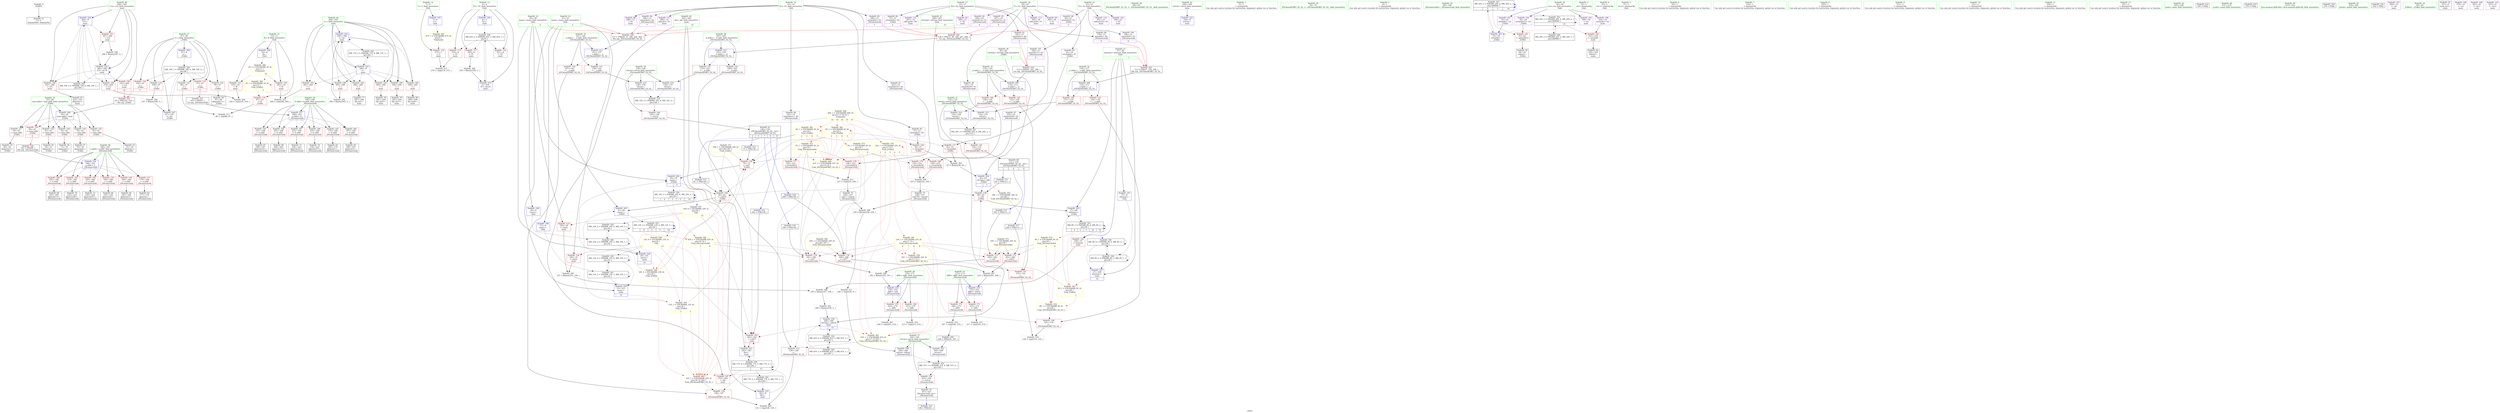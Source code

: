 digraph "SVFG" {
	label="SVFG";

	Node0x55d5f1bcba50 [shape=record,color=grey,label="{NodeID: 0\nNullPtr}"];
	Node0x55d5f1bcba50 -> Node0x55d5f1bf3870[style=solid];
	Node0x55d5f1c473c0 [shape=record,color=black,label="{NodeID: 526\n162 = PHI(96, )\n0th arg _Z9connectedii }"];
	Node0x55d5f1c473c0 -> Node0x55d5f1bf71d0[style=solid];
	Node0x55d5f1c1d510 [shape=record,color=yellow,style=double,label="{NodeID: 360\n2V_1 = ENCHI(MR_2V_0)\npts\{11 \}\nFun[_Z3dfsi]|{|<s1>5}}"];
	Node0x55d5f1c1d510 -> Node0x55d5f1bf8000[style=dashed];
	Node0x55d5f1c1d510:s1 -> Node0x55d5f1c1d510[style=dashed,color=red];
	Node0x55d5f1bf5ed0 [shape=record,color=blue,label="{NodeID: 194\n4\<--5\nTC\<--\nGlob }"];
	Node0x55d5f1bf5ed0 -> Node0x55d5f1c17590[style=dashed];
	Node0x55d5f1bf3180 [shape=record,color=purple,label="{NodeID: 111\n289\<--12\nadd.ptr\<--X1\nmain\n}"];
	Node0x55d5f1bf1450 [shape=record,color=green,label="{NodeID: 28\n66\<--67\n_ZSt3minIiERKT_S2_S2_\<--_ZSt3minIiERKT_S2_S2__field_insensitive\n}"];
	Node0x55d5f1c04a90 [shape=record,color=grey,label="{NodeID: 305\n306 = Binary(305, 5, )\n}"];
	Node0x55d5f1c04a90 -> Node0x55d5f1bf7850[style=solid];
	Node0x55d5f1bf76b0 [shape=record,color=blue,label="{NodeID: 222\n258\<--8\nretval\<--\nmain\n}"];
	Node0x55d5f1bf9040 [shape=record,color=red,label="{NodeID: 139\n76\<--73\n\<--call7\n_Z3dfsi\n}"];
	Node0x55d5f1bf9040 -> Node0x55d5f1bf6810[style=solid];
	Node0x55d5f1bf3cb0 [shape=record,color=black,label="{NodeID: 56\n71\<--70\nidxprom5\<--\n_Z3dfsi\n}"];
	Node0x55d5f1bfa700 [shape=record,color=red,label="{NodeID: 167\n223\<--168\n\<--b.addr\n_Z9connectedii\n}"];
	Node0x55d5f1bfa700 -> Node0x55d5f1bf48e0[style=solid];
	Node0x55d5f1bf5370 [shape=record,color=purple,label="{NodeID: 84\n186\<--12\narrayidx4\<--X1\n_Z9connectedii\n|{<s0>7}}"];
	Node0x55d5f1bf5370:s0 -> Node0x55d5f1c475e0[style=solid,color=red];
	Node0x55d5f1befd50 [shape=record,color=green,label="{NodeID: 1\n5\<--1\n\<--dummyObj\nCan only get source location for instruction, argument, global var or function.}"];
	Node0x55d5f1c474d0 [shape=record,color=black,label="{NodeID: 527\n163 = PHI(97, )\n1st arg _Z9connectedii }"];
	Node0x55d5f1c474d0 -> Node0x55d5f1bf72a0[style=solid];
	Node0x55d5f1c1d620 [shape=record,color=yellow,style=double,label="{NodeID: 361\n4V_1 = ENCHI(MR_4V_0)\npts\{14 \}\nFun[_Z3dfsi]|{|<s3>2|<s4>3|<s5>4|<s6>5}}"];
	Node0x55d5f1c1d620 -> Node0x55d5f1bf8dd0[style=dashed];
	Node0x55d5f1c1d620 -> Node0x55d5f1bf9040[style=dashed];
	Node0x55d5f1c1d620 -> Node0x55d5f1bf9110[style=dashed];
	Node0x55d5f1c1d620:s3 -> Node0x55d5f1bfc440[style=dashed,color=red];
	Node0x55d5f1c1d620:s4 -> Node0x55d5f1bfc440[style=dashed,color=red];
	Node0x55d5f1c1d620:s5 -> Node0x55d5f1c1dfc0[style=dashed,color=red];
	Node0x55d5f1c1d620:s6 -> Node0x55d5f1c1d620[style=dashed,color=red];
	Node0x55d5f1bf5fd0 [shape=record,color=blue,label="{NodeID: 195\n7\<--8\nC\<--\nGlob }"];
	Node0x55d5f1bf5fd0 -> Node0x55d5f1c15c40[style=dashed];
	Node0x55d5f1bf3250 [shape=record,color=purple,label="{NodeID: 112\n297\<--15\nadd.ptr8\<--X2\nmain\n}"];
	Node0x55d5f1bf1550 [shape=record,color=green,label="{NodeID: 29\n74\<--75\n_ZSt3maxIiERKT_S2_S2_\<--_ZSt3maxIiERKT_S2_S2__field_insensitive\n}"];
	Node0x55d5f1c04c10 [shape=record,color=grey,label="{NodeID: 306\n320 = cmp(318, 319, )\n}"];
	Node0x55d5f1bf7780 [shape=record,color=blue,label="{NodeID: 223\n260\<--8\ni\<--\nmain\n}"];
	Node0x55d5f1bf7780 -> Node0x55d5f1bfb260[style=dashed];
	Node0x55d5f1bf7780 -> Node0x55d5f1bfb330[style=dashed];
	Node0x55d5f1bf7780 -> Node0x55d5f1bfb400[style=dashed];
	Node0x55d5f1bf7780 -> Node0x55d5f1bfb4d0[style=dashed];
	Node0x55d5f1bf7780 -> Node0x55d5f1bfb5a0[style=dashed];
	Node0x55d5f1bf7780 -> Node0x55d5f1bfb670[style=dashed];
	Node0x55d5f1bf7780 -> Node0x55d5f1bf7850[style=dashed];
	Node0x55d5f1bf7780 -> Node0x55d5f1c18990[style=dashed];
	Node0x55d5f1bf9110 [shape=record,color=red,label="{NodeID: 140\n82\<--81\n\<--call10\n_Z3dfsi\n}"];
	Node0x55d5f1bf9110 -> Node0x55d5f1bf68e0[style=solid];
	Node0x55d5f1bf3d80 [shape=record,color=black,label="{NodeID: 57\n79\<--78\nidxprom8\<--\n_Z3dfsi\n}"];
	Node0x55d5f1bfa7d0 [shape=record,color=red,label="{NodeID: 168\n233\<--168\n\<--b.addr\n_Z9connectedii\n}"];
	Node0x55d5f1bfa7d0 -> Node0x55d5f1bf4b50[style=solid];
	Node0x55d5f1bf5440 [shape=record,color=purple,label="{NodeID: 85\n189\<--12\narrayidx6\<--X1\n_Z9connectedii\n|{<s0>7}}"];
	Node0x55d5f1bf5440:s0 -> Node0x55d5f1c479d0[style=solid,color=red];
	Node0x55d5f1be6f00 [shape=record,color=green,label="{NodeID: 2\n8\<--1\n\<--dummyObj\nCan only get source location for instruction, argument, global var or function.}"];
	Node0x55d5f1c475e0 [shape=record,color=black,label="{NodeID: 528\n137 = PHI(29, 31, 186, 204, 262, )\n0th arg _ZSt3maxIiERKT_S2_S2_ }"];
	Node0x55d5f1c475e0 -> Node0x55d5f1bf6e90[style=solid];
	Node0x55d5f1c1d700 [shape=record,color=yellow,style=double,label="{NodeID: 362\n6V_1 = ENCHI(MR_6V_0)\npts\{20 \}\nFun[_Z3dfsi]|{|<s3>2|<s4>3|<s5>4|<s6>5}}"];
	Node0x55d5f1c1d700 -> Node0x55d5f1bf8ea0[style=dashed];
	Node0x55d5f1c1d700 -> Node0x55d5f1bf9040[style=dashed];
	Node0x55d5f1c1d700 -> Node0x55d5f1bf9110[style=dashed];
	Node0x55d5f1c1d700:s3 -> Node0x55d5f1bfc440[style=dashed,color=red];
	Node0x55d5f1c1d700:s4 -> Node0x55d5f1bfc440[style=dashed,color=red];
	Node0x55d5f1c1d700:s5 -> Node0x55d5f1c1e0d0[style=dashed,color=red];
	Node0x55d5f1c1d700:s6 -> Node0x55d5f1c1d700[style=dashed,color=red];
	Node0x55d5f1bf60d0 [shape=record,color=blue,label="{NodeID: 196\n10\<--8\nR\<--\nGlob }"];
	Node0x55d5f1bf60d0 -> Node0x55d5f1c15d20[style=dashed];
	Node0x55d5f1bf3320 [shape=record,color=purple,label="{NodeID: 113\n293\<--18\nadd.ptr6\<--Y1\nmain\n}"];
	Node0x55d5f1bf1650 [shape=record,color=green,label="{NodeID: 30\n99\<--100\n_Z9connectedii\<--_Z9connectedii_field_insensitive\n}"];
	Node0x55d5f1c04d90 [shape=record,color=grey,label="{NodeID: 307\n244 = cmp(243, 214, )\n}"];
	Node0x55d5f1bf7850 [shape=record,color=blue,label="{NodeID: 224\n260\<--306\ni\<--inc\nmain\n}"];
	Node0x55d5f1bf7850 -> Node0x55d5f1bfb260[style=dashed];
	Node0x55d5f1bf7850 -> Node0x55d5f1bfb330[style=dashed];
	Node0x55d5f1bf7850 -> Node0x55d5f1bfb400[style=dashed];
	Node0x55d5f1bf7850 -> Node0x55d5f1bfb4d0[style=dashed];
	Node0x55d5f1bf7850 -> Node0x55d5f1bfb5a0[style=dashed];
	Node0x55d5f1bf7850 -> Node0x55d5f1bfb670[style=dashed];
	Node0x55d5f1bf7850 -> Node0x55d5f1bf7850[style=dashed];
	Node0x55d5f1bf7850 -> Node0x55d5f1c18990[style=dashed];
	Node0x55d5f1bf91e0 [shape=record,color=red,label="{NodeID: 141\n93\<--92\n\<--arrayidx12\n_Z3dfsi\n}"];
	Node0x55d5f1bf91e0 -> Node0x55d5f1bf3f20[style=solid];
	Node0x55d5f1bf3e50 [shape=record,color=black,label="{NodeID: 58\n91\<--90\nidxprom11\<--\n_Z3dfsi\n}"];
	Node0x55d5f1bfa8a0 [shape=record,color=red,label="{NodeID: 169\n212\<--170\n\<--diff1\n_Z9connectedii\n}"];
	Node0x55d5f1bfa8a0 -> Node0x55d5f1c05b10[style=solid];
	Node0x55d5f1bf5510 [shape=record,color=purple,label="{NodeID: 86\n221\<--12\narrayidx21\<--X1\n_Z9connectedii\n}"];
	Node0x55d5f1bf5510 -> Node0x55d5f1bfaf20[style=solid];
	Node0x55d5f1be6de0 [shape=record,color=green,label="{NodeID: 3\n33\<--1\n.str\<--dummyObj\nGlob }"];
	Node0x55d5f1c479d0 [shape=record,color=black,label="{NodeID: 529\n138 = PHI(72, 80, 189, 207, 266, )\n1st arg _ZSt3maxIiERKT_S2_S2_ }"];
	Node0x55d5f1c479d0 -> Node0x55d5f1bf6f60[style=solid];
	Node0x55d5f1c1d7e0 [shape=record,color=yellow,style=double,label="{NodeID: 363\n8V_1 = ENCHI(MR_8V_0)\npts\{28 \}\nFun[_Z3dfsi]|{|<s2>1}}"];
	Node0x55d5f1c1d7e0 -> Node0x55d5f1bf8f70[style=dashed];
	Node0x55d5f1c1d7e0 -> Node0x55d5f1bf6740[style=dashed];
	Node0x55d5f1c1d7e0:s2 -> Node0x55d5f1c1c590[style=dashed,color=red];
	Node0x55d5f1bf61d0 [shape=record,color=blue,label="{NodeID: 197\n27\<--8\nminsum\<--\nGlob }"];
	Node0x55d5f1bf61d0 -> Node0x55d5f1c17a90[style=dashed];
	Node0x55d5f1bf33f0 [shape=record,color=purple,label="{NodeID: 114\n301\<--21\nadd.ptr10\<--Y2\nmain\n}"];
	Node0x55d5f1bf1750 [shape=record,color=green,label="{NodeID: 31\n114\<--115\nretval\<--retval_field_insensitive\n_ZSt3minIiERKT_S2_S2_\n}"];
	Node0x55d5f1bf1750 -> Node0x55d5f1bf92b0[style=solid];
	Node0x55d5f1bf1750 -> Node0x55d5f1bf6cf0[style=solid];
	Node0x55d5f1bf1750 -> Node0x55d5f1bf6dc0[style=solid];
	Node0x55d5f1c04f10 [shape=record,color=grey,label="{NodeID: 308\n237 = cmp(232, 236, )\n}"];
	Node0x55d5f1c04f10 -> Node0x55d5f1bf4c20[style=solid];
	Node0x55d5f1bf7920 [shape=record,color=blue,label="{NodeID: 225\n262\<--8\ndie\<--\nmain\n}"];
	Node0x55d5f1bf7920 -> Node0x55d5f1c1b190[style=dashed];
	Node0x55d5f1bf92b0 [shape=record,color=red,label="{NodeID: 142\n134\<--114\n\<--retval\n_ZSt3minIiERKT_S2_S2_\n}"];
	Node0x55d5f1bf92b0 -> Node0x55d5f1bf3ff0[style=solid];
	Node0x55d5f1bf3f20 [shape=record,color=black,label="{NodeID: 59\n94\<--93\ntobool\<--\n_Z3dfsi\n}"];
	Node0x55d5f1bfa970 [shape=record,color=red,label="{NodeID: 170\n243\<--170\n\<--diff1\n_Z9connectedii\n}"];
	Node0x55d5f1bfa970 -> Node0x55d5f1c04d90[style=solid];
	Node0x55d5f1bf55e0 [shape=record,color=purple,label="{NodeID: 87\n225\<--12\narrayidx23\<--X1\n_Z9connectedii\n}"];
	Node0x55d5f1bf55e0 -> Node0x55d5f1bfaff0[style=solid];
	Node0x55d5f1bcbba0 [shape=record,color=green,label="{NodeID: 4\n35\<--1\n.str.1\<--dummyObj\nGlob }"];
	Node0x55d5f1c1d8c0 [shape=record,color=yellow,style=double,label="{NodeID: 364\n10V_1 = ENCHI(MR_10V_0)\npts\{30 \}\nFun[_Z3dfsi]|{|<s2>2}}"];
	Node0x55d5f1c1d8c0 -> Node0x55d5f1bf9040[style=dashed];
	Node0x55d5f1c1d8c0 -> Node0x55d5f1bf6810[style=dashed];
	Node0x55d5f1c1d8c0:s2 -> Node0x55d5f1bfc630[style=dashed,color=red];
	Node0x55d5f1bf62d0 [shape=record,color=blue,label="{NodeID: 198\n29\<--8\nmaxx\<--\nGlob }"];
	Node0x55d5f1bf62d0 -> Node0x55d5f1c17f90[style=dashed];
	Node0x55d5f1bf34c0 [shape=record,color=red,label="{NodeID: 115\n274\<--4\n\<--TC\nmain\n}"];
	Node0x55d5f1bf34c0 -> Node0x55d5f1c05690[style=solid];
	Node0x55d5f1bf1820 [shape=record,color=green,label="{NodeID: 32\n116\<--117\n__a.addr\<--__a.addr_field_insensitive\n_ZSt3minIiERKT_S2_S2_\n}"];
	Node0x55d5f1bf1820 -> Node0x55d5f1bf9380[style=solid];
	Node0x55d5f1bf1820 -> Node0x55d5f1bf9450[style=solid];
	Node0x55d5f1bf1820 -> Node0x55d5f1bf6b50[style=solid];
	Node0x55d5f1c05090 [shape=record,color=grey,label="{NodeID: 309\n151 = cmp(148, 150, )\n}"];
	Node0x55d5f1bf79f0 [shape=record,color=blue,label="{NodeID: 226\n264\<--8\ni12\<--\nmain\n}"];
	Node0x55d5f1bf79f0 -> Node0x55d5f1bfb810[style=dashed];
	Node0x55d5f1bf79f0 -> Node0x55d5f1bfb8e0[style=dashed];
	Node0x55d5f1bf79f0 -> Node0x55d5f1bfb9b0[style=dashed];
	Node0x55d5f1bf79f0 -> Node0x55d5f1bfba80[style=dashed];
	Node0x55d5f1bf79f0 -> Node0x55d5f1bffd10[style=dashed];
	Node0x55d5f1bf79f0 -> Node0x55d5f1c19390[style=dashed];
	Node0x55d5f1bf9380 [shape=record,color=red,label="{NodeID: 143\n124\<--116\n\<--__a.addr\n_ZSt3minIiERKT_S2_S2_\n}"];
	Node0x55d5f1bf9380 -> Node0x55d5f1bf9790[style=solid];
	Node0x55d5f1bf3ff0 [shape=record,color=black,label="{NodeID: 60\n111\<--134\n_ZSt3minIiERKT_S2_S2__ret\<--\n_ZSt3minIiERKT_S2_S2_\n|{<s0>1|<s1>6|<s2>8}}"];
	Node0x55d5f1bf3ff0:s0 -> Node0x55d5f1c45f80[style=solid,color=blue];
	Node0x55d5f1bf3ff0:s1 -> Node0x55d5f1c46460[style=solid,color=blue];
	Node0x55d5f1bf3ff0:s2 -> Node0x55d5f1c46710[style=solid,color=blue];
	Node0x55d5f1bfaa40 [shape=record,color=red,label="{NodeID: 171\n216\<--172\n\<--diff2\n_Z9connectedii\n}"];
	Node0x55d5f1bfaa40 -> Node0x55d5f1c05990[style=solid];
	Node0x55d5f1bf56b0 [shape=record,color=purple,label="{NodeID: 88\n288\<--12\n\<--X1\nmain\n}"];
	Node0x55d5f1befe20 [shape=record,color=green,label="{NodeID: 5\n37\<--1\n.str.2\<--dummyObj\nGlob }"];
	Node0x55d5f1c1d9a0 [shape=record,color=yellow,style=double,label="{NodeID: 365\n12V_1 = ENCHI(MR_12V_0)\npts\{32 \}\nFun[_Z3dfsi]|{|<s3>2|<s4>3}}"];
	Node0x55d5f1c1d9a0 -> Node0x55d5f1bf9040[style=dashed];
	Node0x55d5f1c1d9a0 -> Node0x55d5f1bf9110[style=dashed];
	Node0x55d5f1c1d9a0 -> Node0x55d5f1bf68e0[style=dashed];
	Node0x55d5f1c1d9a0:s3 -> Node0x55d5f1bfc630[style=dashed,color=red];
	Node0x55d5f1c1d9a0:s4 -> Node0x55d5f1bfc630[style=dashed,color=red];
	Node0x55d5f1bf63d0 [shape=record,color=blue,label="{NodeID: 199\n31\<--8\nmaxy\<--\nGlob }"];
	Node0x55d5f1bf63d0 -> Node0x55d5f1c18490[style=dashed];
	Node0x55d5f1bf7d90 [shape=record,color=red,label="{NodeID: 116\n351\<--4\n\<--TC\nmain\n}"];
	Node0x55d5f1bf18f0 [shape=record,color=green,label="{NodeID: 33\n118\<--119\n__b.addr\<--__b.addr_field_insensitive\n_ZSt3minIiERKT_S2_S2_\n}"];
	Node0x55d5f1bf18f0 -> Node0x55d5f1bf9520[style=solid];
	Node0x55d5f1bf18f0 -> Node0x55d5f1bf95f0[style=solid];
	Node0x55d5f1bf18f0 -> Node0x55d5f1bf6c20[style=solid];
	Node0x55d5f1c05210 [shape=record,color=grey,label="{NodeID: 310\n247 = cmp(246, 214, )\n}"];
	Node0x55d5f1c05210 -> Node0x55d5f1c035f0[style=solid];
	Node0x55d5f1bf7ac0 [shape=record,color=blue,label="{NodeID: 227\n27\<--329\nminsum\<--\nmain\n|{<s0>14}}"];
	Node0x55d5f1bf7ac0:s0 -> Node0x55d5f1c1d7e0[style=dashed,color=red];
	Node0x55d5f1bf9450 [shape=record,color=red,label="{NodeID: 144\n131\<--116\n\<--__a.addr\n_ZSt3minIiERKT_S2_S2_\n}"];
	Node0x55d5f1bf9450 -> Node0x55d5f1bf6dc0[style=solid];
	Node0x55d5f1bf40c0 [shape=record,color=black,label="{NodeID: 61\n136\<--159\n_ZSt3maxIiERKT_S2_S2__ret\<--\n_ZSt3maxIiERKT_S2_S2_\n|{<s0>2|<s1>3|<s2>7|<s3>9|<s4>15}}"];
	Node0x55d5f1bf40c0:s0 -> Node0x55d5f1c46110[style=solid,color=blue];
	Node0x55d5f1bf40c0:s1 -> Node0x55d5f1c46250[style=solid,color=blue];
	Node0x55d5f1bf40c0:s2 -> Node0x55d5f1c465d0[style=solid,color=blue];
	Node0x55d5f1bf40c0:s3 -> Node0x55d5f1c46850[style=solid,color=blue];
	Node0x55d5f1bf40c0:s4 -> Node0x55d5f1c46b30[style=solid,color=blue];
	Node0x55d5f1c17590 [shape=record,color=black,label="{NodeID: 338\nMR_65V_2 = PHI(MR_65V_3, MR_65V_1, )\npts\{6 \}\n}"];
	Node0x55d5f1c17590 -> Node0x55d5f1bf34c0[style=dashed];
	Node0x55d5f1c17590 -> Node0x55d5f1bf7d90[style=dashed];
	Node0x55d5f1c17590 -> Node0x55d5f1bf7e60[style=dashed];
	Node0x55d5f1c17590 -> Node0x55d5f1bffde0[style=dashed];
	Node0x55d5f1bfab10 [shape=record,color=red,label="{NodeID: 172\n246\<--172\n\<--diff2\n_Z9connectedii\n}"];
	Node0x55d5f1bfab10 -> Node0x55d5f1c05210[style=solid];
	Node0x55d5f1bf5780 [shape=record,color=purple,label="{NodeID: 89\n72\<--15\narrayidx6\<--X2\n_Z3dfsi\n|{<s0>2}}"];
	Node0x55d5f1bf5780:s0 -> Node0x55d5f1c479d0[style=solid,color=red];
	Node0x55d5f1befeb0 [shape=record,color=green,label="{NodeID: 6\n54\<--1\n\<--dummyObj\nCan only get source location for instruction, argument, global var or function.}"];
	Node0x55d5f1bf64d0 [shape=record,color=blue,label="{NodeID: 200\n43\<--42\nnum.addr\<--num\n_Z3dfsi\n}"];
	Node0x55d5f1bf64d0 -> Node0x55d5f1bf84e0[style=dashed];
	Node0x55d5f1bf64d0 -> Node0x55d5f1bf85b0[style=dashed];
	Node0x55d5f1bf64d0 -> Node0x55d5f1bf8680[style=dashed];
	Node0x55d5f1bf64d0 -> Node0x55d5f1bf8750[style=dashed];
	Node0x55d5f1bf64d0 -> Node0x55d5f1bf8820[style=dashed];
	Node0x55d5f1bf64d0 -> Node0x55d5f1bf88f0[style=dashed];
	Node0x55d5f1bf7e60 [shape=record,color=red,label="{NodeID: 117\n358\<--4\n\<--TC\nmain\n}"];
	Node0x55d5f1bf7e60 -> Node0x55d5f1c04610[style=solid];
	Node0x55d5f1bf19c0 [shape=record,color=green,label="{NodeID: 34\n139\<--140\nretval\<--retval_field_insensitive\n_ZSt3maxIiERKT_S2_S2_\n}"];
	Node0x55d5f1bf19c0 -> Node0x55d5f1bf9860[style=solid];
	Node0x55d5f1bf19c0 -> Node0x55d5f1bf7030[style=solid];
	Node0x55d5f1bf19c0 -> Node0x55d5f1bf7100[style=solid];
	Node0x55d5f1c05390 [shape=record,color=grey,label="{NodeID: 311\n240 = cmp(239, 8, )\n}"];
	Node0x55d5f1c05390 -> Node0x55d5f1bf7510[style=solid];
	Node0x55d5f1bf7b90 [shape=record,color=blue,label="{NodeID: 228\n29\<--331\nmaxx\<--\nmain\n|{<s0>14}}"];
	Node0x55d5f1bf7b90:s0 -> Node0x55d5f1c1d8c0[style=dashed,color=red];
	Node0x55d5f1bf9520 [shape=record,color=red,label="{NodeID: 145\n122\<--118\n\<--__b.addr\n_ZSt3minIiERKT_S2_S2_\n}"];
	Node0x55d5f1bf9520 -> Node0x55d5f1bf96c0[style=solid];
	Node0x55d5f1bf4190 [shape=record,color=black,label="{NodeID: 62\n177\<--176\nidxprom\<--\n_Z9connectedii\n}"];
	Node0x55d5f1c17a90 [shape=record,color=black,label="{NodeID: 339\nMR_8V_2 = PHI(MR_8V_3, MR_8V_1, )\npts\{28 \}\n}"];
	Node0x55d5f1c17a90 -> Node0x55d5f1bf7ac0[style=dashed];
	Node0x55d5f1c17a90 -> Node0x55d5f1c13f90[style=dashed];
	Node0x55d5f1c17a90 -> Node0x55d5f1c17a90[style=dashed];
	Node0x55d5f1bfabe0 [shape=record,color=red,label="{NodeID: 173\n183\<--182\n\<--call\n_Z9connectedii\n}"];
	Node0x55d5f1bfabe0 -> Node0x55d5f1c04190[style=solid];
	Node0x55d5f1bf5850 [shape=record,color=purple,label="{NodeID: 90\n178\<--15\narrayidx\<--X2\n_Z9connectedii\n|{<s0>6}}"];
	Node0x55d5f1bf5850:s0 -> Node0x55d5f1c46da0[style=solid,color=red];
	Node0x55d5f1be1770 [shape=record,color=green,label="{NodeID: 7\n214\<--1\n\<--dummyObj\nCan only get source location for instruction, argument, global var or function.}"];
	Node0x55d5f1bf65a0 [shape=record,color=blue,label="{NodeID: 201\n52\<--54\narrayidx\<--\n_Z3dfsi\n}"];
	Node0x55d5f1bf65a0 -> Node0x55d5f1c13a90[style=dashed];
	Node0x55d5f1bf7f30 [shape=record,color=red,label="{NodeID: 118\n275\<--7\n\<--C\nmain\n}"];
	Node0x55d5f1bf7f30 -> Node0x55d5f1c05690[style=solid];
	Node0x55d5f1bf1a90 [shape=record,color=green,label="{NodeID: 35\n141\<--142\n__a.addr\<--__a.addr_field_insensitive\n_ZSt3maxIiERKT_S2_S2_\n}"];
	Node0x55d5f1bf1a90 -> Node0x55d5f1bf9930[style=solid];
	Node0x55d5f1bf1a90 -> Node0x55d5f1bf9a00[style=solid];
	Node0x55d5f1bf1a90 -> Node0x55d5f1bf6e90[style=solid];
	Node0x55d5f1c05510 [shape=record,color=grey,label="{NodeID: 312\n227 = cmp(222, 226, )\n}"];
	Node0x55d5f1c05510 -> Node0x55d5f1bf49b0[style=solid];
	Node0x55d5f1bf7c60 [shape=record,color=blue,label="{NodeID: 229\n31\<--331\nmaxy\<--\nmain\n|{<s0>14}}"];
	Node0x55d5f1bf7c60:s0 -> Node0x55d5f1c1d9a0[style=dashed,color=red];
	Node0x55d5f1bf95f0 [shape=record,color=red,label="{NodeID: 146\n128\<--118\n\<--__b.addr\n_ZSt3minIiERKT_S2_S2_\n}"];
	Node0x55d5f1bf95f0 -> Node0x55d5f1bf6cf0[style=solid];
	Node0x55d5f1bf4260 [shape=record,color=black,label="{NodeID: 63\n180\<--179\nidxprom1\<--\n_Z9connectedii\n}"];
	Node0x55d5f1c17f90 [shape=record,color=black,label="{NodeID: 340\nMR_10V_2 = PHI(MR_10V_3, MR_10V_1, )\npts\{30 \}\n}"];
	Node0x55d5f1c17f90 -> Node0x55d5f1bf7b90[style=dashed];
	Node0x55d5f1c17f90 -> Node0x55d5f1c14490[style=dashed];
	Node0x55d5f1c17f90 -> Node0x55d5f1c17f90[style=dashed];
	Node0x55d5f1bfacb0 [shape=record,color=red,label="{NodeID: 174\n191\<--190\n\<--call7\n_Z9connectedii\n}"];
	Node0x55d5f1bfacb0 -> Node0x55d5f1c04190[style=solid];
	Node0x55d5f1bf5920 [shape=record,color=purple,label="{NodeID: 91\n181\<--15\narrayidx2\<--X2\n_Z9connectedii\n|{<s0>6}}"];
	Node0x55d5f1bf5920:s0 -> Node0x55d5f1c470b0[style=solid,color=red];
	Node0x55d5f1be1800 [shape=record,color=green,label="{NodeID: 8\n250\<--1\n\<--dummyObj\nCan only get source location for instruction, argument, global var or function.}"];
	Node0x55d5f1bf6670 [shape=record,color=blue,label="{NodeID: 202\n45\<--63\nref.tmp\<--add\n_Z3dfsi\n|{|<s1>1}}"];
	Node0x55d5f1bf6670 -> Node0x55d5f1bf8f70[style=dashed];
	Node0x55d5f1bf6670:s1 -> Node0x55d5f1c1d0b0[style=dashed,color=red];
	Node0x55d5f1bf8000 [shape=record,color=red,label="{NodeID: 119\n87\<--10\n\<--R\n_Z3dfsi\n}"];
	Node0x55d5f1bf8000 -> Node0x55d5f1c05c90[style=solid];
	Node0x55d5f1bf1b60 [shape=record,color=green,label="{NodeID: 36\n143\<--144\n__b.addr\<--__b.addr_field_insensitive\n_ZSt3maxIiERKT_S2_S2_\n}"];
	Node0x55d5f1bf1b60 -> Node0x55d5f1bf9ad0[style=solid];
	Node0x55d5f1bf1b60 -> Node0x55d5f1bf9ba0[style=solid];
	Node0x55d5f1bf1b60 -> Node0x55d5f1bf6f60[style=solid];
	Node0x55d5f1bfc090 [shape=record,color=yellow,style=double,label="{NodeID: 396\n84V_1 = ENCHI(MR_84V_0)\npts\{14 17 20 23 \}\nFun[main]|{|<s1>14|<s2>14|<s3>14|<s4>15|<s5>15}}"];
	Node0x55d5f1bfc090 -> Node0x55d5f1bf5e00[style=dashed];
	Node0x55d5f1bfc090:s1 -> Node0x55d5f1c1d620[style=dashed,color=red];
	Node0x55d5f1bfc090:s2 -> Node0x55d5f1c1d700[style=dashed,color=red];
	Node0x55d5f1bfc090:s3 -> Node0x55d5f1c1de00[style=dashed,color=red];
	Node0x55d5f1bfc090:s4 -> Node0x55d5f1bfc440[style=dashed,color=red];
	Node0x55d5f1bfc090:s5 -> Node0x55d5f1bfc520[style=dashed,color=red];
	Node0x55d5f1c05690 [shape=record,color=grey,label="{NodeID: 313\n276 = cmp(274, 275, )\n}"];
	Node0x55d5f1bffb70 [shape=record,color=blue,label="{NodeID: 230\n266\<--340\nref.tmp\<--add16\nmain\n|{|<s2>15}}"];
	Node0x55d5f1bffb70 -> Node0x55d5f1bf5e00[style=dashed];
	Node0x55d5f1bffb70 -> Node0x55d5f1c15390[style=dashed];
	Node0x55d5f1bffb70:s2 -> Node0x55d5f1bfc520[style=dashed,color=red];
	Node0x55d5f1bf96c0 [shape=record,color=red,label="{NodeID: 147\n123\<--122\n\<--\n_ZSt3minIiERKT_S2_S2_\n}"];
	Node0x55d5f1bf96c0 -> Node0x55d5f1c05e10[style=solid];
	Node0x55d5f1bf4330 [shape=record,color=black,label="{NodeID: 64\n185\<--184\nidxprom3\<--\n_Z9connectedii\n}"];
	Node0x55d5f1c29070 [shape=record,color=yellow,style=double,label="{NodeID: 507\n10V_6 = CSCHI(MR_10V_5)\npts\{30 \}\nCS[]|{|<s3>15}}"];
	Node0x55d5f1c29070 -> Node0x55d5f1bf8340[style=dashed];
	Node0x55d5f1c29070 -> Node0x55d5f1bf5e00[style=dashed];
	Node0x55d5f1c29070 -> Node0x55d5f1c14490[style=dashed];
	Node0x55d5f1c29070:s3 -> Node0x55d5f1bfc630[style=dashed,color=red];
	Node0x55d5f1c18490 [shape=record,color=black,label="{NodeID: 341\nMR_12V_2 = PHI(MR_12V_3, MR_12V_1, )\npts\{32 \}\n}"];
	Node0x55d5f1c18490 -> Node0x55d5f1bf7c60[style=dashed];
	Node0x55d5f1c18490 -> Node0x55d5f1c14990[style=dashed];
	Node0x55d5f1c18490 -> Node0x55d5f1c18490[style=dashed];
	Node0x55d5f1bfad80 [shape=record,color=red,label="{NodeID: 175\n201\<--200\n\<--call12\n_Z9connectedii\n}"];
	Node0x55d5f1bfad80 -> Node0x55d5f1c03e90[style=solid];
	Node0x55d5f1bf59f0 [shape=record,color=purple,label="{NodeID: 92\n296\<--15\n\<--X2\nmain\n}"];
	Node0x55d5f1bcaa80 [shape=record,color=green,label="{NodeID: 9\n311\<--1\n\<--dummyObj\nCan only get source location for instruction, argument, global var or function.}"];
	Node0x55d5f1bf6740 [shape=record,color=blue,label="{NodeID: 203\n27\<--68\nminsum\<--\n_Z3dfsi\n}"];
	Node0x55d5f1bf6740 -> Node0x55d5f1c12690[style=dashed];
	Node0x55d5f1bf80d0 [shape=record,color=red,label="{NodeID: 120\n283\<--10\n\<--R\nmain\n}"];
	Node0x55d5f1bf80d0 -> Node0x55d5f1c05810[style=solid];
	Node0x55d5f1bf1c30 [shape=record,color=green,label="{NodeID: 37\n164\<--165\nretval\<--retval_field_insensitive\n_Z9connectedii\n}"];
	Node0x55d5f1bf1c30 -> Node0x55d5f1bf9e10[style=solid];
	Node0x55d5f1bf1c30 -> Node0x55d5f1bf7510[style=solid];
	Node0x55d5f1bf1c30 -> Node0x55d5f1bf75e0[style=solid];
	Node0x55d5f1c05810 [shape=record,color=grey,label="{NodeID: 314\n284 = cmp(282, 283, )\n}"];
	Node0x55d5f1bffc40 [shape=record,color=blue,label="{NodeID: 231\n262\<--343\ndie\<--\nmain\n}"];
	Node0x55d5f1bffc40 -> Node0x55d5f1c1b190[style=dashed];
	Node0x55d5f1bf9790 [shape=record,color=red,label="{NodeID: 148\n125\<--124\n\<--\n_ZSt3minIiERKT_S2_S2_\n}"];
	Node0x55d5f1bf9790 -> Node0x55d5f1c05e10[style=solid];
	Node0x55d5f1bf4400 [shape=record,color=black,label="{NodeID: 65\n188\<--187\nidxprom5\<--\n_Z9connectedii\n}"];
	Node0x55d5f1c29150 [shape=record,color=yellow,style=double,label="{NodeID: 508\n12V_6 = CSCHI(MR_12V_5)\npts\{32 \}\nCS[]|{|<s3>15}}"];
	Node0x55d5f1c29150 -> Node0x55d5f1bf8410[style=dashed];
	Node0x55d5f1c29150 -> Node0x55d5f1bf5e00[style=dashed];
	Node0x55d5f1c29150 -> Node0x55d5f1c14990[style=dashed];
	Node0x55d5f1c29150:s3 -> Node0x55d5f1bfc630[style=dashed,color=red];
	Node0x55d5f1c18990 [shape=record,color=black,label="{NodeID: 342\nMR_75V_2 = PHI(MR_75V_4, MR_75V_1, )\npts\{261 \}\n}"];
	Node0x55d5f1c18990 -> Node0x55d5f1bf7780[style=dashed];
	Node0x55d5f1bfae50 [shape=record,color=red,label="{NodeID: 176\n209\<--208\n\<--call17\n_Z9connectedii\n}"];
	Node0x55d5f1bfae50 -> Node0x55d5f1c03e90[style=solid];
	Node0x55d5f1bf5ac0 [shape=record,color=purple,label="{NodeID: 93\n61\<--18\narrayidx4\<--Y1\n_Z3dfsi\n}"];
	Node0x55d5f1bf5ac0 -> Node0x55d5f1bf8ea0[style=solid];
	Node0x55d5f1bcab50 [shape=record,color=green,label="{NodeID: 10\n312\<--1\n\<--dummyObj\nCan only get source location for instruction, argument, global var or function.}"];
	Node0x55d5f1c1de00 [shape=record,color=yellow,style=double,label="{NodeID: 370\n22V_1 = ENCHI(MR_22V_0)\npts\{17 23 \}\nFun[_Z3dfsi]|{|<s3>1|<s4>2|<s5>3|<s6>4|<s7>5}}"];
	Node0x55d5f1c1de00 -> Node0x55d5f1bf8f70[style=dashed];
	Node0x55d5f1c1de00 -> Node0x55d5f1bf9040[style=dashed];
	Node0x55d5f1c1de00 -> Node0x55d5f1bf9110[style=dashed];
	Node0x55d5f1c1de00:s3 -> Node0x55d5f1c1d430[style=dashed,color=red];
	Node0x55d5f1c1de00:s4 -> Node0x55d5f1bfc520[style=dashed,color=red];
	Node0x55d5f1c1de00:s5 -> Node0x55d5f1bfc520[style=dashed,color=red];
	Node0x55d5f1c1de00:s6 -> Node0x55d5f1c15890[style=dashed,color=red];
	Node0x55d5f1c1de00:s7 -> Node0x55d5f1c1de00[style=dashed,color=red];
	Node0x55d5f1bf6810 [shape=record,color=blue,label="{NodeID: 204\n29\<--76\nmaxx\<--\n_Z3dfsi\n|{|<s2>3}}"];
	Node0x55d5f1bf6810 -> Node0x55d5f1bf9110[style=dashed];
	Node0x55d5f1bf6810 -> Node0x55d5f1c12b90[style=dashed];
	Node0x55d5f1bf6810:s2 -> Node0x55d5f1bfc630[style=dashed,color=red];
	Node0x55d5f1bf81a0 [shape=record,color=red,label="{NodeID: 121\n319\<--10\n\<--R\nmain\n}"];
	Node0x55d5f1bf81a0 -> Node0x55d5f1c04c10[style=solid];
	Node0x55d5f1bf1d00 [shape=record,color=green,label="{NodeID: 38\n166\<--167\na.addr\<--a.addr_field_insensitive\n_Z9connectedii\n}"];
	Node0x55d5f1bf1d00 -> Node0x55d5f1bf9ee0[style=solid];
	Node0x55d5f1bf1d00 -> Node0x55d5f1bf9fb0[style=solid];
	Node0x55d5f1bf1d00 -> Node0x55d5f1bfa080[style=solid];
	Node0x55d5f1bf1d00 -> Node0x55d5f1bfa150[style=solid];
	Node0x55d5f1bf1d00 -> Node0x55d5f1bfa220[style=solid];
	Node0x55d5f1bf1d00 -> Node0x55d5f1bfa2f0[style=solid];
	Node0x55d5f1bf1d00 -> Node0x55d5f1bf71d0[style=solid];
	Node0x55d5f1c05990 [shape=record,color=grey,label="{NodeID: 315\n217 = cmp(216, 214, )\n}"];
	Node0x55d5f1bffd10 [shape=record,color=blue,label="{NodeID: 232\n264\<--348\ni12\<--inc19\nmain\n}"];
	Node0x55d5f1bffd10 -> Node0x55d5f1bfb810[style=dashed];
	Node0x55d5f1bffd10 -> Node0x55d5f1bfb8e0[style=dashed];
	Node0x55d5f1bffd10 -> Node0x55d5f1bfb9b0[style=dashed];
	Node0x55d5f1bffd10 -> Node0x55d5f1bfba80[style=dashed];
	Node0x55d5f1bffd10 -> Node0x55d5f1bffd10[style=dashed];
	Node0x55d5f1bffd10 -> Node0x55d5f1c19390[style=dashed];
	Node0x55d5f1bf9860 [shape=record,color=red,label="{NodeID: 149\n159\<--139\n\<--retval\n_ZSt3maxIiERKT_S2_S2_\n}"];
	Node0x55d5f1bf9860 -> Node0x55d5f1bf40c0[style=solid];
	Node0x55d5f1bf44d0 [shape=record,color=black,label="{NodeID: 66\n195\<--194\nidxprom8\<--\n_Z9connectedii\n}"];
	Node0x55d5f1c18e90 [shape=record,color=black,label="{NodeID: 343\nMR_77V_2 = PHI(MR_77V_4, MR_77V_1, )\npts\{263 \}\n}"];
	Node0x55d5f1c18e90 -> Node0x55d5f1bf7920[style=dashed];
	Node0x55d5f1bfaf20 [shape=record,color=red,label="{NodeID: 177\n222\<--221\n\<--arrayidx21\n_Z9connectedii\n}"];
	Node0x55d5f1bfaf20 -> Node0x55d5f1c05510[style=solid];
	Node0x55d5f1bf5b90 [shape=record,color=purple,label="{NodeID: 94\n204\<--18\narrayidx14\<--Y1\n_Z9connectedii\n|{<s0>9}}"];
	Node0x55d5f1bf5b90:s0 -> Node0x55d5f1c475e0[style=solid,color=red];
	Node0x55d5f1be5cc0 [shape=record,color=green,label="{NodeID: 11\n329\<--1\n\<--dummyObj\nCan only get source location for instruction, argument, global var or function.}"];
	Node0x55d5f1c1dee0 [shape=record,color=yellow,style=double,label="{NodeID: 371\n24V_1 = ENCHI(MR_24V_0)\npts\{263 267 \}\nFun[_Z3dfsi]}"];
	Node0x55d5f1c1dee0 -> Node0x55d5f1bf9040[style=dashed];
	Node0x55d5f1c1dee0 -> Node0x55d5f1bf9110[style=dashed];
	Node0x55d5f1bf68e0 [shape=record,color=blue,label="{NodeID: 205\n31\<--82\nmaxy\<--\n_Z3dfsi\n}"];
	Node0x55d5f1bf68e0 -> Node0x55d5f1c13090[style=dashed];
	Node0x55d5f1bf8270 [shape=record,color=red,label="{NodeID: 122\n338\<--27\n\<--minsum\nmain\n}"];
	Node0x55d5f1bf8270 -> Node0x55d5f1c03d10[style=solid];
	Node0x55d5f1bf1dd0 [shape=record,color=green,label="{NodeID: 39\n168\<--169\nb.addr\<--b.addr_field_insensitive\n_Z9connectedii\n}"];
	Node0x55d5f1bf1dd0 -> Node0x55d5f1bfa3c0[style=solid];
	Node0x55d5f1bf1dd0 -> Node0x55d5f1bfa490[style=solid];
	Node0x55d5f1bf1dd0 -> Node0x55d5f1bfa560[style=solid];
	Node0x55d5f1bf1dd0 -> Node0x55d5f1bfa630[style=solid];
	Node0x55d5f1bf1dd0 -> Node0x55d5f1bfa700[style=solid];
	Node0x55d5f1bf1dd0 -> Node0x55d5f1bfa7d0[style=solid];
	Node0x55d5f1bf1dd0 -> Node0x55d5f1bf72a0[style=solid];
	Node0x55d5f1c05b10 [shape=record,color=grey,label="{NodeID: 316\n213 = cmp(212, 214, )\n}"];
	Node0x55d5f1bffde0 [shape=record,color=blue,label="{NodeID: 233\n4\<--359\nTC\<--inc23\nmain\n}"];
	Node0x55d5f1bffde0 -> Node0x55d5f1c17590[style=dashed];
	Node0x55d5f1bf9930 [shape=record,color=red,label="{NodeID: 150\n147\<--141\n\<--__a.addr\n_ZSt3maxIiERKT_S2_S2_\n}"];
	Node0x55d5f1bf9930 -> Node0x55d5f1bf9c70[style=solid];
	Node0x55d5f1bf45a0 [shape=record,color=black,label="{NodeID: 67\n198\<--197\nidxprom10\<--\n_Z9connectedii\n}"];
	Node0x55d5f1c45e20 [shape=record,color=black,label="{NodeID: 510\n98 = PHI(161, )\n}"];
	Node0x55d5f1c19390 [shape=record,color=black,label="{NodeID: 344\nMR_79V_2 = PHI(MR_79V_4, MR_79V_1, )\npts\{265 \}\n}"];
	Node0x55d5f1c19390 -> Node0x55d5f1bf79f0[style=dashed];
	Node0x55d5f1bfaff0 [shape=record,color=red,label="{NodeID: 178\n226\<--225\n\<--arrayidx23\n_Z9connectedii\n}"];
	Node0x55d5f1bfaff0 -> Node0x55d5f1c05510[style=solid];
	Node0x55d5f1bf5c60 [shape=record,color=purple,label="{NodeID: 95\n207\<--18\narrayidx16\<--Y1\n_Z9connectedii\n|{<s0>9}}"];
	Node0x55d5f1bf5c60:s0 -> Node0x55d5f1c479d0[style=solid,color=red];
	Node0x55d5f1be5d90 [shape=record,color=green,label="{NodeID: 12\n331\<--1\n\<--dummyObj\nCan only get source location for instruction, argument, global var or function.}"];
	Node0x55d5f1c1dfc0 [shape=record,color=yellow,style=double,label="{NodeID: 372\n4V_1 = ENCHI(MR_4V_0)\npts\{14 \}\nFun[_Z9connectedii]|{|<s4>7|<s5>9}}"];
	Node0x55d5f1c1dfc0 -> Node0x55d5f1bfacb0[style=dashed];
	Node0x55d5f1c1dfc0 -> Node0x55d5f1bfae50[style=dashed];
	Node0x55d5f1c1dfc0 -> Node0x55d5f1bfaf20[style=dashed];
	Node0x55d5f1c1dfc0 -> Node0x55d5f1bfaff0[style=dashed];
	Node0x55d5f1c1dfc0:s4 -> Node0x55d5f1bfc440[style=dashed,color=red];
	Node0x55d5f1c1dfc0:s5 -> Node0x55d5f1bfc440[style=dashed,color=red];
	Node0x55d5f1bf69b0 [shape=record,color=blue,label="{NodeID: 206\n47\<--8\ni\<--\n_Z3dfsi\n}"];
	Node0x55d5f1bf69b0 -> Node0x55d5f1c13590[style=dashed];
	Node0x55d5f1bf8340 [shape=record,color=red,label="{NodeID: 123\n335\<--29\n\<--maxx\nmain\n}"];
	Node0x55d5f1bf8340 -> Node0x55d5f1c03b90[style=solid];
	Node0x55d5f1bf1ea0 [shape=record,color=green,label="{NodeID: 40\n170\<--171\ndiff1\<--diff1_field_insensitive\n_Z9connectedii\n}"];
	Node0x55d5f1bf1ea0 -> Node0x55d5f1bfa8a0[style=solid];
	Node0x55d5f1bf1ea0 -> Node0x55d5f1bfa970[style=solid];
	Node0x55d5f1bf1ea0 -> Node0x55d5f1bf7370[style=solid];
	Node0x55d5f1bfc440 [shape=record,color=yellow,style=double,label="{NodeID: 400\n41V_1 = ENCHI(MR_41V_0)\npts\{14 20 \}\nFun[_ZSt3maxIiERKT_S2_S2_]}"];
	Node0x55d5f1bfc440 -> Node0x55d5f1bf9c70[style=dashed];
	Node0x55d5f1bfc440 -> Node0x55d5f1bf9d40[style=dashed];
	Node0x55d5f1c05c90 [shape=record,color=grey,label="{NodeID: 317\n88 = cmp(86, 87, )\n}"];
	Node0x55d5f1bf9a00 [shape=record,color=red,label="{NodeID: 151\n156\<--141\n\<--__a.addr\n_ZSt3maxIiERKT_S2_S2_\n}"];
	Node0x55d5f1bf9a00 -> Node0x55d5f1bf7100[style=solid];
	Node0x55d5f1bf4670 [shape=record,color=black,label="{NodeID: 68\n203\<--202\nidxprom13\<--\n_Z9connectedii\n}"];
	Node0x55d5f1c45f80 [shape=record,color=black,label="{NodeID: 511\n65 = PHI(111, )\n}"];
	Node0x55d5f1c45f80 -> Node0x55d5f1bf8f70[style=solid];
	Node0x55d5f1c19890 [shape=record,color=black,label="{NodeID: 345\nMR_81V_2 = PHI(MR_81V_3, MR_81V_1, )\npts\{267 \}\n}"];
	Node0x55d5f1c19890 -> Node0x55d5f1bffb70[style=dashed];
	Node0x55d5f1c19890 -> Node0x55d5f1c15390[style=dashed];
	Node0x55d5f1c19890 -> Node0x55d5f1c19890[style=dashed];
	Node0x55d5f1bfb0c0 [shape=record,color=red,label="{NodeID: 179\n232\<--231\n\<--arrayidx26\n_Z9connectedii\n}"];
	Node0x55d5f1bfb0c0 -> Node0x55d5f1c04f10[style=solid];
	Node0x55d5f1bf2550 [shape=record,color=purple,label="{NodeID: 96\n231\<--18\narrayidx26\<--Y1\n_Z9connectedii\n}"];
	Node0x55d5f1bf2550 -> Node0x55d5f1bfb0c0[style=solid];
	Node0x55d5f1bf0160 [shape=record,color=green,label="{NodeID: 13\n4\<--6\nTC\<--TC_field_insensitive\nGlob }"];
	Node0x55d5f1bf0160 -> Node0x55d5f1bf34c0[style=solid];
	Node0x55d5f1bf0160 -> Node0x55d5f1bf7d90[style=solid];
	Node0x55d5f1bf0160 -> Node0x55d5f1bf7e60[style=solid];
	Node0x55d5f1bf0160 -> Node0x55d5f1bf5ed0[style=solid];
	Node0x55d5f1bf0160 -> Node0x55d5f1bffde0[style=solid];
	Node0x55d5f1c1e0d0 [shape=record,color=yellow,style=double,label="{NodeID: 373\n6V_1 = ENCHI(MR_6V_0)\npts\{20 \}\nFun[_Z9connectedii]|{|<s4>7|<s5>9}}"];
	Node0x55d5f1c1e0d0 -> Node0x55d5f1bfacb0[style=dashed];
	Node0x55d5f1c1e0d0 -> Node0x55d5f1bfae50[style=dashed];
	Node0x55d5f1c1e0d0 -> Node0x55d5f1bfb0c0[style=dashed];
	Node0x55d5f1c1e0d0 -> Node0x55d5f1bfb190[style=dashed];
	Node0x55d5f1c1e0d0:s4 -> Node0x55d5f1bfc440[style=dashed,color=red];
	Node0x55d5f1c1e0d0:s5 -> Node0x55d5f1bfc440[style=dashed,color=red];
	Node0x55d5f1bf6a80 [shape=record,color=blue,label="{NodeID: 207\n47\<--107\ni\<--inc\n_Z3dfsi\n}"];
	Node0x55d5f1bf6a80 -> Node0x55d5f1c13590[style=dashed];
	Node0x55d5f1bf8410 [shape=record,color=red,label="{NodeID: 124\n336\<--31\n\<--maxy\nmain\n}"];
	Node0x55d5f1bf8410 -> Node0x55d5f1c03b90[style=solid];
	Node0x55d5f1bf1f70 [shape=record,color=green,label="{NodeID: 41\n172\<--173\ndiff2\<--diff2_field_insensitive\n_Z9connectedii\n}"];
	Node0x55d5f1bf1f70 -> Node0x55d5f1bfaa40[style=solid];
	Node0x55d5f1bf1f70 -> Node0x55d5f1bfab10[style=solid];
	Node0x55d5f1bf1f70 -> Node0x55d5f1bf7440[style=solid];
	Node0x55d5f1bfc520 [shape=record,color=yellow,style=double,label="{NodeID: 401\n43V_1 = ENCHI(MR_43V_0)\npts\{17 23 267 \}\nFun[_ZSt3maxIiERKT_S2_S2_]}"];
	Node0x55d5f1bfc520 -> Node0x55d5f1bf9d40[style=dashed];
	Node0x55d5f1c05e10 [shape=record,color=grey,label="{NodeID: 318\n126 = cmp(123, 125, )\n}"];
	Node0x55d5f1bf9ad0 [shape=record,color=red,label="{NodeID: 152\n149\<--143\n\<--__b.addr\n_ZSt3maxIiERKT_S2_S2_\n}"];
	Node0x55d5f1bf9ad0 -> Node0x55d5f1bf9d40[style=solid];
	Node0x55d5f1bf4740 [shape=record,color=black,label="{NodeID: 69\n206\<--205\nidxprom15\<--\n_Z9connectedii\n}"];
	Node0x55d5f1c46110 [shape=record,color=black,label="{NodeID: 512\n73 = PHI(136, )\n}"];
	Node0x55d5f1c46110 -> Node0x55d5f1bf9040[style=solid];
	Node0x55d5f1c19d90 [shape=record,color=black,label="{NodeID: 346\nMR_20V_2 = PHI(MR_20V_3, MR_20V_1, )\npts\{260000 \}\n}"];
	Node0x55d5f1c19d90 -> Node0x55d5f1c1c090[style=dashed];
	Node0x55d5f1bfb190 [shape=record,color=red,label="{NodeID: 180\n236\<--235\n\<--arrayidx28\n_Z9connectedii\n}"];
	Node0x55d5f1bfb190 -> Node0x55d5f1c04f10[style=solid];
	Node0x55d5f1bf2620 [shape=record,color=purple,label="{NodeID: 97\n235\<--18\narrayidx28\<--Y1\n_Z9connectedii\n}"];
	Node0x55d5f1bf2620 -> Node0x55d5f1bfb190[style=solid];
	Node0x55d5f1bf0230 [shape=record,color=green,label="{NodeID: 14\n7\<--9\nC\<--C_field_insensitive\nGlob }"];
	Node0x55d5f1bf0230 -> Node0x55d5f1bf7f30[style=solid];
	Node0x55d5f1bf0230 -> Node0x55d5f1bf5fd0[style=solid];
	Node0x55d5f1c1e1b0 [shape=record,color=yellow,style=double,label="{NodeID: 374\n8V_1 = ENCHI(MR_8V_0)\npts\{28 \}\nFun[_Z9connectedii]|{|<s2>6|<s3>8}}"];
	Node0x55d5f1c1e1b0 -> Node0x55d5f1bfabe0[style=dashed];
	Node0x55d5f1c1e1b0 -> Node0x55d5f1bfad80[style=dashed];
	Node0x55d5f1c1e1b0:s2 -> Node0x55d5f1c1c590[style=dashed,color=red];
	Node0x55d5f1c1e1b0:s3 -> Node0x55d5f1c1c590[style=dashed,color=red];
	Node0x55d5f1bf6b50 [shape=record,color=blue,label="{NodeID: 208\n116\<--112\n__a.addr\<--__a\n_ZSt3minIiERKT_S2_S2_\n}"];
	Node0x55d5f1bf6b50 -> Node0x55d5f1bf9380[style=dashed];
	Node0x55d5f1bf6b50 -> Node0x55d5f1bf9450[style=dashed];
	Node0x55d5f1bf84e0 [shape=record,color=red,label="{NodeID: 125\n50\<--43\n\<--num.addr\n_Z3dfsi\n}"];
	Node0x55d5f1bf84e0 -> Node0x55d5f1bf3a40[style=solid];
	Node0x55d5f1bf2040 [shape=record,color=green,label="{NodeID: 42\n255\<--256\nmain\<--main_field_insensitive\n}"];
	Node0x55d5f1bfc630 [shape=record,color=yellow,style=double,label="{NodeID: 402\n45V_1 = ENCHI(MR_45V_0)\npts\{30 32 263 \}\nFun[_ZSt3maxIiERKT_S2_S2_]}"];
	Node0x55d5f1bfc630 -> Node0x55d5f1bf9c70[style=dashed];
	Node0x55d5f1c11290 [shape=record,color=black,label="{NodeID: 319\nMR_35V_3 = PHI(MR_35V_4, MR_35V_2, )\npts\{140 \}\n}"];
	Node0x55d5f1c11290 -> Node0x55d5f1bf9860[style=dashed];
	Node0x55d5f1bf9ba0 [shape=record,color=red,label="{NodeID: 153\n153\<--143\n\<--__b.addr\n_ZSt3maxIiERKT_S2_S2_\n}"];
	Node0x55d5f1bf9ba0 -> Node0x55d5f1bf7030[style=solid];
	Node0x55d5f1bf4810 [shape=record,color=black,label="{NodeID: 70\n220\<--219\nidxprom20\<--\n_Z9connectedii\n}"];
	Node0x55d5f1c46250 [shape=record,color=black,label="{NodeID: 513\n81 = PHI(136, )\n}"];
	Node0x55d5f1c46250 -> Node0x55d5f1bf9110[style=solid];
	Node0x55d5f1bfb260 [shape=record,color=red,label="{NodeID: 181\n282\<--260\n\<--i\nmain\n}"];
	Node0x55d5f1bfb260 -> Node0x55d5f1c05810[style=solid];
	Node0x55d5f1bf26f0 [shape=record,color=purple,label="{NodeID: 98\n292\<--18\n\<--Y1\nmain\n}"];
	Node0x55d5f1bf0300 [shape=record,color=green,label="{NodeID: 15\n10\<--11\nR\<--R_field_insensitive\nGlob }"];
	Node0x55d5f1bf0300 -> Node0x55d5f1bf8000[style=solid];
	Node0x55d5f1bf0300 -> Node0x55d5f1bf80d0[style=solid];
	Node0x55d5f1bf0300 -> Node0x55d5f1bf81a0[style=solid];
	Node0x55d5f1bf0300 -> Node0x55d5f1bf60d0[style=solid];
	Node0x55d5f1c1e290 [shape=record,color=yellow,style=double,label="{NodeID: 375\n16V_1 = ENCHI(MR_16V_0)\npts\{46 \}\nFun[_Z9connectedii]}"];
	Node0x55d5f1c1e290 -> Node0x55d5f1bfabe0[style=dashed];
	Node0x55d5f1c1e290 -> Node0x55d5f1bfad80[style=dashed];
	Node0x55d5f1bf6c20 [shape=record,color=blue,label="{NodeID: 209\n118\<--113\n__b.addr\<--__b\n_ZSt3minIiERKT_S2_S2_\n}"];
	Node0x55d5f1bf6c20 -> Node0x55d5f1bf9520[style=dashed];
	Node0x55d5f1bf6c20 -> Node0x55d5f1bf95f0[style=dashed];
	Node0x55d5f1bf85b0 [shape=record,color=red,label="{NodeID: 126\n55\<--43\n\<--num.addr\n_Z3dfsi\n}"];
	Node0x55d5f1bf85b0 -> Node0x55d5f1bf3b10[style=solid];
	Node0x55d5f1bf2140 [shape=record,color=green,label="{NodeID: 43\n258\<--259\nretval\<--retval_field_insensitive\nmain\n}"];
	Node0x55d5f1bf2140 -> Node0x55d5f1bf76b0[style=solid];
	Node0x55d5f1bf9c70 [shape=record,color=red,label="{NodeID: 154\n148\<--147\n\<--\n_ZSt3maxIiERKT_S2_S2_\n}"];
	Node0x55d5f1bf9c70 -> Node0x55d5f1c05090[style=solid];
	Node0x55d5f1bf48e0 [shape=record,color=black,label="{NodeID: 71\n224\<--223\nidxprom22\<--\n_Z9connectedii\n}"];
	Node0x55d5f1c46390 [shape=record,color=black,label="{NodeID: 514\n303 = PHI()\n}"];
	Node0x55d5f1bfb330 [shape=record,color=red,label="{NodeID: 182\n286\<--260\n\<--i\nmain\n}"];
	Node0x55d5f1bfb330 -> Node0x55d5f1bf4dc0[style=solid];
	Node0x55d5f1bf27c0 [shape=record,color=purple,label="{NodeID: 99\n80\<--21\narrayidx9\<--Y2\n_Z3dfsi\n|{<s0>3}}"];
	Node0x55d5f1bf27c0:s0 -> Node0x55d5f1c479d0[style=solid,color=red];
	Node0x55d5f1bf0b50 [shape=record,color=green,label="{NodeID: 16\n12\<--14\nX1\<--X1_field_insensitive\nGlob }"];
	Node0x55d5f1bf0b50 -> Node0x55d5f1bf52a0[style=solid];
	Node0x55d5f1bf0b50 -> Node0x55d5f1bf5370[style=solid];
	Node0x55d5f1bf0b50 -> Node0x55d5f1bf5440[style=solid];
	Node0x55d5f1bf0b50 -> Node0x55d5f1bf5510[style=solid];
	Node0x55d5f1bf0b50 -> Node0x55d5f1bf55e0[style=solid];
	Node0x55d5f1bf0b50 -> Node0x55d5f1bf56b0[style=solid];
	Node0x55d5f1bf0b50 -> Node0x55d5f1bf3180[style=solid];
	Node0x55d5f1bf6cf0 [shape=record,color=blue,label="{NodeID: 210\n114\<--128\nretval\<--\n_ZSt3minIiERKT_S2_S2_\n}"];
	Node0x55d5f1bf6cf0 -> Node0x55d5f1c11c90[style=dashed];
	Node0x55d5f1bf8680 [shape=record,color=red,label="{NodeID: 127\n59\<--43\n\<--num.addr\n_Z3dfsi\n}"];
	Node0x55d5f1bf8680 -> Node0x55d5f1bf3be0[style=solid];
	Node0x55d5f1bf2210 [shape=record,color=green,label="{NodeID: 44\n260\<--261\ni\<--i_field_insensitive\nmain\n}"];
	Node0x55d5f1bf2210 -> Node0x55d5f1bfb260[style=solid];
	Node0x55d5f1bf2210 -> Node0x55d5f1bfb330[style=solid];
	Node0x55d5f1bf2210 -> Node0x55d5f1bfb400[style=solid];
	Node0x55d5f1bf2210 -> Node0x55d5f1bfb4d0[style=solid];
	Node0x55d5f1bf2210 -> Node0x55d5f1bfb5a0[style=solid];
	Node0x55d5f1bf2210 -> Node0x55d5f1bfb670[style=solid];
	Node0x55d5f1bf2210 -> Node0x55d5f1bf7780[style=solid];
	Node0x55d5f1bf2210 -> Node0x55d5f1bf7850[style=solid];
	Node0x55d5f1c11c90 [shape=record,color=black,label="{NodeID: 321\nMR_28V_3 = PHI(MR_28V_4, MR_28V_2, )\npts\{115 \}\n}"];
	Node0x55d5f1c11c90 -> Node0x55d5f1bf92b0[style=dashed];
	Node0x55d5f1bf9d40 [shape=record,color=red,label="{NodeID: 155\n150\<--149\n\<--\n_ZSt3maxIiERKT_S2_S2_\n}"];
	Node0x55d5f1bf9d40 -> Node0x55d5f1c05090[style=solid];
	Node0x55d5f1bf49b0 [shape=record,color=black,label="{NodeID: 72\n228\<--227\nconv\<--cmp24\n_Z9connectedii\n}"];
	Node0x55d5f1bf49b0 -> Node0x55d5f1c04010[style=solid];
	Node0x55d5f1c46460 [shape=record,color=black,label="{NodeID: 515\n182 = PHI(111, )\n}"];
	Node0x55d5f1c46460 -> Node0x55d5f1bfabe0[style=solid];
	Node0x55d5f1bfb400 [shape=record,color=red,label="{NodeID: 183\n290\<--260\n\<--i\nmain\n}"];
	Node0x55d5f1bfb400 -> Node0x55d5f1bf4e90[style=solid];
	Node0x55d5f1bf2890 [shape=record,color=purple,label="{NodeID: 100\n196\<--21\narrayidx9\<--Y2\n_Z9connectedii\n|{<s0>8}}"];
	Node0x55d5f1bf2890:s0 -> Node0x55d5f1c46da0[style=solid,color=red];
	Node0x55d5f1bf0be0 [shape=record,color=green,label="{NodeID: 17\n15\<--17\nX2\<--X2_field_insensitive\nGlob }"];
	Node0x55d5f1bf0be0 -> Node0x55d5f1bf5780[style=solid];
	Node0x55d5f1bf0be0 -> Node0x55d5f1bf5850[style=solid];
	Node0x55d5f1bf0be0 -> Node0x55d5f1bf5920[style=solid];
	Node0x55d5f1bf0be0 -> Node0x55d5f1bf59f0[style=solid];
	Node0x55d5f1bf0be0 -> Node0x55d5f1bf3250[style=solid];
	Node0x55d5f1c035f0 [shape=record,color=black,label="{NodeID: 294\n249 = PHI(250, 247, )\n}"];
	Node0x55d5f1c035f0 -> Node0x55d5f1bf75e0[style=solid];
	Node0x55d5f1bf6dc0 [shape=record,color=blue,label="{NodeID: 211\n114\<--131\nretval\<--\n_ZSt3minIiERKT_S2_S2_\n}"];
	Node0x55d5f1bf6dc0 -> Node0x55d5f1c11c90[style=dashed];
	Node0x55d5f1bf8750 [shape=record,color=red,label="{NodeID: 128\n70\<--43\n\<--num.addr\n_Z3dfsi\n}"];
	Node0x55d5f1bf8750 -> Node0x55d5f1bf3cb0[style=solid];
	Node0x55d5f1bf22e0 [shape=record,color=green,label="{NodeID: 45\n262\<--263\ndie\<--die_field_insensitive\nmain\n|{|<s3>15}}"];
	Node0x55d5f1bf22e0 -> Node0x55d5f1bfb740[style=solid];
	Node0x55d5f1bf22e0 -> Node0x55d5f1bf7920[style=solid];
	Node0x55d5f1bf22e0 -> Node0x55d5f1bffc40[style=solid];
	Node0x55d5f1bf22e0:s3 -> Node0x55d5f1c475e0[style=solid,color=red];
	Node0x55d5f1c12190 [shape=record,color=black,label="{NodeID: 322\nMR_51V_3 = PHI(MR_51V_4, MR_51V_2, )\npts\{165 \}\n}"];
	Node0x55d5f1c12190 -> Node0x55d5f1bf9e10[style=dashed];
	Node0x55d5f1bf9e10 [shape=record,color=red,label="{NodeID: 156\n253\<--164\n\<--retval\n_Z9connectedii\n}"];
	Node0x55d5f1bf9e10 -> Node0x55d5f1bf4cf0[style=solid];
	Node0x55d5f1bf4a80 [shape=record,color=black,label="{NodeID: 73\n230\<--229\nidxprom25\<--\n_Z9connectedii\n}"];
	Node0x55d5f1c465d0 [shape=record,color=black,label="{NodeID: 516\n190 = PHI(136, )\n}"];
	Node0x55d5f1c465d0 -> Node0x55d5f1bfacb0[style=solid];
	Node0x55d5f1c1b190 [shape=record,color=black,label="{NodeID: 350\nMR_77V_4 = PHI(MR_77V_5, MR_77V_3, )\npts\{263 \}\n|{|<s5>15}}"];
	Node0x55d5f1c1b190 -> Node0x55d5f1bfb740[style=dashed];
	Node0x55d5f1c1b190 -> Node0x55d5f1bf5e00[style=dashed];
	Node0x55d5f1c1b190 -> Node0x55d5f1bffc40[style=dashed];
	Node0x55d5f1c1b190 -> Node0x55d5f1c18e90[style=dashed];
	Node0x55d5f1c1b190 -> Node0x55d5f1c1b190[style=dashed];
	Node0x55d5f1c1b190:s5 -> Node0x55d5f1bfc630[style=dashed,color=red];
	Node0x55d5f1bfb4d0 [shape=record,color=red,label="{NodeID: 184\n294\<--260\n\<--i\nmain\n}"];
	Node0x55d5f1bfb4d0 -> Node0x55d5f1bf4f60[style=solid];
	Node0x55d5f1bf2960 [shape=record,color=purple,label="{NodeID: 101\n199\<--21\narrayidx11\<--Y2\n_Z9connectedii\n|{<s0>8}}"];
	Node0x55d5f1bf2960:s0 -> Node0x55d5f1c470b0[style=solid,color=red];
	Node0x55d5f1bf0c70 [shape=record,color=green,label="{NodeID: 18\n18\<--20\nY1\<--Y1_field_insensitive\nGlob }"];
	Node0x55d5f1bf0c70 -> Node0x55d5f1bf5ac0[style=solid];
	Node0x55d5f1bf0c70 -> Node0x55d5f1bf5b90[style=solid];
	Node0x55d5f1bf0c70 -> Node0x55d5f1bf5c60[style=solid];
	Node0x55d5f1bf0c70 -> Node0x55d5f1bf2550[style=solid];
	Node0x55d5f1bf0c70 -> Node0x55d5f1bf2620[style=solid];
	Node0x55d5f1bf0c70 -> Node0x55d5f1bf26f0[style=solid];
	Node0x55d5f1bf0c70 -> Node0x55d5f1bf3320[style=solid];
	Node0x55d5f1c03b90 [shape=record,color=grey,label="{NodeID: 295\n337 = Binary(335, 336, )\n}"];
	Node0x55d5f1c03b90 -> Node0x55d5f1c03d10[style=solid];
	Node0x55d5f1bf6e90 [shape=record,color=blue,label="{NodeID: 212\n141\<--137\n__a.addr\<--__a\n_ZSt3maxIiERKT_S2_S2_\n}"];
	Node0x55d5f1bf6e90 -> Node0x55d5f1bf9930[style=dashed];
	Node0x55d5f1bf6e90 -> Node0x55d5f1bf9a00[style=dashed];
	Node0x55d5f1bf8820 [shape=record,color=red,label="{NodeID: 129\n78\<--43\n\<--num.addr\n_Z3dfsi\n}"];
	Node0x55d5f1bf8820 -> Node0x55d5f1bf3d80[style=solid];
	Node0x55d5f1bf23b0 [shape=record,color=green,label="{NodeID: 46\n264\<--265\ni12\<--i12_field_insensitive\nmain\n}"];
	Node0x55d5f1bf23b0 -> Node0x55d5f1bfb810[style=solid];
	Node0x55d5f1bf23b0 -> Node0x55d5f1bfb8e0[style=solid];
	Node0x55d5f1bf23b0 -> Node0x55d5f1bfb9b0[style=solid];
	Node0x55d5f1bf23b0 -> Node0x55d5f1bfba80[style=solid];
	Node0x55d5f1bf23b0 -> Node0x55d5f1bf79f0[style=solid];
	Node0x55d5f1bf23b0 -> Node0x55d5f1bffd10[style=solid];
	Node0x55d5f1c12690 [shape=record,color=black,label="{NodeID: 323\nMR_8V_3 = PHI(MR_8V_4, MR_8V_2, )\npts\{28 \}\n|{|<s1>4|<s2>5|<s3>5|<s4>14|<s5>14}}"];
	Node0x55d5f1c12690 -> Node0x55d5f1c12690[style=dashed];
	Node0x55d5f1c12690:s1 -> Node0x55d5f1c1e1b0[style=dashed,color=red];
	Node0x55d5f1c12690:s2 -> Node0x55d5f1c1d7e0[style=dashed,color=red];
	Node0x55d5f1c12690:s3 -> Node0x55d5f1c12690[style=dashed,color=blue];
	Node0x55d5f1c12690:s4 -> Node0x55d5f1bf8270[style=dashed,color=blue];
	Node0x55d5f1c12690:s5 -> Node0x55d5f1c13f90[style=dashed,color=blue];
	Node0x55d5f1bf9ee0 [shape=record,color=red,label="{NodeID: 157\n176\<--166\n\<--a.addr\n_Z9connectedii\n}"];
	Node0x55d5f1bf9ee0 -> Node0x55d5f1bf4190[style=solid];
	Node0x55d5f1bf4b50 [shape=record,color=black,label="{NodeID: 74\n234\<--233\nidxprom27\<--\n_Z9connectedii\n}"];
	Node0x55d5f1c46710 [shape=record,color=black,label="{NodeID: 517\n200 = PHI(111, )\n}"];
	Node0x55d5f1c46710 -> Node0x55d5f1bfad80[style=solid];
	Node0x55d5f1bfb5a0 [shape=record,color=red,label="{NodeID: 185\n298\<--260\n\<--i\nmain\n}"];
	Node0x55d5f1bfb5a0 -> Node0x55d5f1bf5030[style=solid];
	Node0x55d5f1bf2a30 [shape=record,color=purple,label="{NodeID: 102\n300\<--21\n\<--Y2\nmain\n}"];
	Node0x55d5f1bf0d00 [shape=record,color=green,label="{NodeID: 19\n21\<--23\nY2\<--Y2_field_insensitive\nGlob }"];
	Node0x55d5f1bf0d00 -> Node0x55d5f1bf27c0[style=solid];
	Node0x55d5f1bf0d00 -> Node0x55d5f1bf2890[style=solid];
	Node0x55d5f1bf0d00 -> Node0x55d5f1bf2960[style=solid];
	Node0x55d5f1bf0d00 -> Node0x55d5f1bf2a30[style=solid];
	Node0x55d5f1bf0d00 -> Node0x55d5f1bf33f0[style=solid];
	Node0x55d5f1c03d10 [shape=record,color=grey,label="{NodeID: 296\n339 = Binary(337, 338, )\n}"];
	Node0x55d5f1c03d10 -> Node0x55d5f1c04490[style=solid];
	Node0x55d5f1bf6f60 [shape=record,color=blue,label="{NodeID: 213\n143\<--138\n__b.addr\<--__b\n_ZSt3maxIiERKT_S2_S2_\n}"];
	Node0x55d5f1bf6f60 -> Node0x55d5f1bf9ad0[style=dashed];
	Node0x55d5f1bf6f60 -> Node0x55d5f1bf9ba0[style=dashed];
	Node0x55d5f1bf88f0 [shape=record,color=red,label="{NodeID: 130\n96\<--43\n\<--num.addr\n_Z3dfsi\n|{<s0>4}}"];
	Node0x55d5f1bf88f0:s0 -> Node0x55d5f1c473c0[style=solid,color=red];
	Node0x55d5f1bf2480 [shape=record,color=green,label="{NodeID: 47\n266\<--267\nref.tmp\<--ref.tmp_field_insensitive\nmain\n|{|<s1>15}}"];
	Node0x55d5f1bf2480 -> Node0x55d5f1bffb70[style=solid];
	Node0x55d5f1bf2480:s1 -> Node0x55d5f1c479d0[style=solid,color=red];
	Node0x55d5f1c12b90 [shape=record,color=black,label="{NodeID: 324\nMR_10V_3 = PHI(MR_10V_4, MR_10V_2, )\npts\{30 \}\n|{|<s1>4|<s2>5|<s3>5|<s4>14}}"];
	Node0x55d5f1c12b90 -> Node0x55d5f1c12b90[style=dashed];
	Node0x55d5f1c12b90:s1 -> Node0x55d5f1c15970[style=dashed,color=red];
	Node0x55d5f1c12b90:s2 -> Node0x55d5f1c1d8c0[style=dashed,color=red];
	Node0x55d5f1c12b90:s3 -> Node0x55d5f1c12b90[style=dashed,color=blue];
	Node0x55d5f1c12b90:s4 -> Node0x55d5f1c29070[style=dashed,color=blue];
	Node0x55d5f1bf9fb0 [shape=record,color=red,label="{NodeID: 158\n184\<--166\n\<--a.addr\n_Z9connectedii\n}"];
	Node0x55d5f1bf9fb0 -> Node0x55d5f1bf4330[style=solid];
	Node0x55d5f1bf4c20 [shape=record,color=black,label="{NodeID: 75\n238\<--237\nconv30\<--cmp29\n_Z9connectedii\n}"];
	Node0x55d5f1bf4c20 -> Node0x55d5f1c04010[style=solid];
	Node0x55d5f1c46850 [shape=record,color=black,label="{NodeID: 518\n208 = PHI(136, )\n}"];
	Node0x55d5f1c46850 -> Node0x55d5f1bfae50[style=solid];
	Node0x55d5f1bfb670 [shape=record,color=red,label="{NodeID: 186\n305\<--260\n\<--i\nmain\n}"];
	Node0x55d5f1bfb670 -> Node0x55d5f1c04a90[style=solid];
	Node0x55d5f1bf2b00 [shape=record,color=purple,label="{NodeID: 103\n52\<--24\narrayidx\<--vis\n_Z3dfsi\n}"];
	Node0x55d5f1bf2b00 -> Node0x55d5f1bf65a0[style=solid];
	Node0x55d5f1bf0d90 [shape=record,color=green,label="{NodeID: 20\n24\<--26\nvis\<--vis_field_insensitive\nGlob }"];
	Node0x55d5f1bf0d90 -> Node0x55d5f1bf2b00[style=solid];
	Node0x55d5f1bf0d90 -> Node0x55d5f1bf2bd0[style=solid];
	Node0x55d5f1bf0d90 -> Node0x55d5f1bf2ca0[style=solid];
	Node0x55d5f1bf0d90 -> Node0x55d5f1bf2d70[style=solid];
	Node0x55d5f1c03e90 [shape=record,color=grey,label="{NodeID: 297\n210 = Binary(201, 209, )\n}"];
	Node0x55d5f1c03e90 -> Node0x55d5f1bf7440[style=solid];
	Node0x55d5f1bf7030 [shape=record,color=blue,label="{NodeID: 214\n139\<--153\nretval\<--\n_ZSt3maxIiERKT_S2_S2_\n}"];
	Node0x55d5f1bf7030 -> Node0x55d5f1c11290[style=dashed];
	Node0x55d5f1bf89c0 [shape=record,color=red,label="{NodeID: 131\n86\<--47\n\<--i\n_Z3dfsi\n}"];
	Node0x55d5f1bf89c0 -> Node0x55d5f1c05c90[style=solid];
	Node0x55d5f1bf3570 [shape=record,color=green,label="{NodeID: 48\n271\<--272\nscanf\<--scanf_field_insensitive\n}"];
	Node0x55d5f1c13090 [shape=record,color=black,label="{NodeID: 325\nMR_12V_3 = PHI(MR_12V_4, MR_12V_2, )\npts\{32 \}\n|{|<s1>4|<s2>5|<s3>5|<s4>14}}"];
	Node0x55d5f1c13090 -> Node0x55d5f1c13090[style=dashed];
	Node0x55d5f1c13090:s1 -> Node0x55d5f1c15970[style=dashed,color=red];
	Node0x55d5f1c13090:s2 -> Node0x55d5f1c1d9a0[style=dashed,color=red];
	Node0x55d5f1c13090:s3 -> Node0x55d5f1c13090[style=dashed,color=blue];
	Node0x55d5f1c13090:s4 -> Node0x55d5f1c29150[style=dashed,color=blue];
	Node0x55d5f1bfa080 [shape=record,color=red,label="{NodeID: 159\n194\<--166\n\<--a.addr\n_Z9connectedii\n}"];
	Node0x55d5f1bfa080 -> Node0x55d5f1bf44d0[style=solid];
	Node0x55d5f1bf4cf0 [shape=record,color=black,label="{NodeID: 76\n161\<--253\n_Z9connectedii_ret\<--\n_Z9connectedii\n|{<s0>4}}"];
	Node0x55d5f1bf4cf0:s0 -> Node0x55d5f1c45e20[style=solid,color=blue];
	Node0x55d5f1c46990 [shape=record,color=black,label="{NodeID: 519\n270 = PHI()\n}"];
	Node0x55d5f1c1c090 [shape=record,color=black,label="{NodeID: 353\nMR_20V_3 = PHI(MR_20V_4, MR_20V_2, )\npts\{260000 \}\n|{|<s3>14}}"];
	Node0x55d5f1c1c090 -> Node0x55d5f1bf5d30[style=dashed];
	Node0x55d5f1c1c090 -> Node0x55d5f1c19d90[style=dashed];
	Node0x55d5f1c1c090 -> Node0x55d5f1c1c090[style=dashed];
	Node0x55d5f1c1c090:s3 -> Node0x55d5f1bf65a0[style=dashed,color=red];
	Node0x55d5f1bfb740 [shape=record,color=red,label="{NodeID: 187\n352\<--262\n\<--die\nmain\n}"];
	Node0x55d5f1bf2bd0 [shape=record,color=purple,label="{NodeID: 104\n92\<--24\narrayidx12\<--vis\n_Z3dfsi\n}"];
	Node0x55d5f1bf2bd0 -> Node0x55d5f1bf91e0[style=solid];
	Node0x55d5f1bf0e20 [shape=record,color=green,label="{NodeID: 21\n27\<--28\nminsum\<--minsum_field_insensitive\nGlob |{|<s4>1}}"];
	Node0x55d5f1bf0e20 -> Node0x55d5f1bf8270[style=solid];
	Node0x55d5f1bf0e20 -> Node0x55d5f1bf61d0[style=solid];
	Node0x55d5f1bf0e20 -> Node0x55d5f1bf6740[style=solid];
	Node0x55d5f1bf0e20 -> Node0x55d5f1bf7ac0[style=solid];
	Node0x55d5f1bf0e20:s4 -> Node0x55d5f1c46da0[style=solid,color=red];
	Node0x55d5f1c15890 [shape=record,color=yellow,style=double,label="{NodeID: 381\n22V_1 = ENCHI(MR_22V_0)\npts\{17 23 \}\nFun[_Z9connectedii]|{|<s4>6|<s5>7|<s6>8|<s7>9}}"];
	Node0x55d5f1c15890 -> Node0x55d5f1bfabe0[style=dashed];
	Node0x55d5f1c15890 -> Node0x55d5f1bfacb0[style=dashed];
	Node0x55d5f1c15890 -> Node0x55d5f1bfad80[style=dashed];
	Node0x55d5f1c15890 -> Node0x55d5f1bfae50[style=dashed];
	Node0x55d5f1c15890:s4 -> Node0x55d5f1c1d430[style=dashed,color=red];
	Node0x55d5f1c15890:s5 -> Node0x55d5f1bfc520[style=dashed,color=red];
	Node0x55d5f1c15890:s6 -> Node0x55d5f1c1d430[style=dashed,color=red];
	Node0x55d5f1c15890:s7 -> Node0x55d5f1bfc520[style=dashed,color=red];
	Node0x55d5f1c04010 [shape=record,color=grey,label="{NodeID: 298\n239 = Binary(228, 238, )\n}"];
	Node0x55d5f1c04010 -> Node0x55d5f1c05390[style=solid];
	Node0x55d5f1bf7100 [shape=record,color=blue,label="{NodeID: 215\n139\<--156\nretval\<--\n_ZSt3maxIiERKT_S2_S2_\n}"];
	Node0x55d5f1bf7100 -> Node0x55d5f1c11290[style=dashed];
	Node0x55d5f1bf8a90 [shape=record,color=red,label="{NodeID: 132\n90\<--47\n\<--i\n_Z3dfsi\n}"];
	Node0x55d5f1bf8a90 -> Node0x55d5f1bf3e50[style=solid];
	Node0x55d5f1bf3670 [shape=record,color=green,label="{NodeID: 49\n313\<--314\nllvm.memset.p0i8.i64\<--llvm.memset.p0i8.i64_field_insensitive\n}"];
	Node0x55d5f1c13590 [shape=record,color=black,label="{NodeID: 326\nMR_18V_3 = PHI(MR_18V_4, MR_18V_2, )\npts\{48 \}\n}"];
	Node0x55d5f1c13590 -> Node0x55d5f1bf89c0[style=dashed];
	Node0x55d5f1c13590 -> Node0x55d5f1bf8a90[style=dashed];
	Node0x55d5f1c13590 -> Node0x55d5f1bf8b60[style=dashed];
	Node0x55d5f1c13590 -> Node0x55d5f1bf8c30[style=dashed];
	Node0x55d5f1c13590 -> Node0x55d5f1bf8d00[style=dashed];
	Node0x55d5f1c13590 -> Node0x55d5f1bf6a80[style=dashed];
	Node0x55d5f1bfa150 [shape=record,color=red,label="{NodeID: 160\n202\<--166\n\<--a.addr\n_Z9connectedii\n}"];
	Node0x55d5f1bfa150 -> Node0x55d5f1bf4670[style=solid];
	Node0x55d5f1bf4dc0 [shape=record,color=black,label="{NodeID: 77\n287\<--286\nidx.ext\<--\nmain\n}"];
	Node0x55d5f1c46a60 [shape=record,color=black,label="{NodeID: 520\n279 = PHI()\n}"];
	Node0x55d5f1c1c590 [shape=record,color=yellow,style=double,label="{NodeID: 354\n8V_1 = ENCHI(MR_8V_0)\npts\{28 \}\nFun[_ZSt3minIiERKT_S2_S2_]}"];
	Node0x55d5f1c1c590 -> Node0x55d5f1bf9790[style=dashed];
	Node0x55d5f1bfb810 [shape=record,color=red,label="{NodeID: 188\n318\<--264\n\<--i12\nmain\n}"];
	Node0x55d5f1bfb810 -> Node0x55d5f1c04c10[style=solid];
	Node0x55d5f1bf2ca0 [shape=record,color=purple,label="{NodeID: 105\n309\<--24\n\<--vis\nmain\n}"];
	Node0x55d5f1bf0ee0 [shape=record,color=green,label="{NodeID: 22\n29\<--30\nmaxx\<--maxx_field_insensitive\nGlob |{|<s4>2}}"];
	Node0x55d5f1bf0ee0 -> Node0x55d5f1bf8340[style=solid];
	Node0x55d5f1bf0ee0 -> Node0x55d5f1bf62d0[style=solid];
	Node0x55d5f1bf0ee0 -> Node0x55d5f1bf6810[style=solid];
	Node0x55d5f1bf0ee0 -> Node0x55d5f1bf7b90[style=solid];
	Node0x55d5f1bf0ee0:s4 -> Node0x55d5f1c475e0[style=solid,color=red];
	Node0x55d5f1c15970 [shape=record,color=yellow,style=double,label="{NodeID: 382\n62V_1 = ENCHI(MR_62V_0)\npts\{30 32 \}\nFun[_Z9connectedii]|{|<s2>7|<s3>9}}"];
	Node0x55d5f1c15970 -> Node0x55d5f1bfacb0[style=dashed];
	Node0x55d5f1c15970 -> Node0x55d5f1bfae50[style=dashed];
	Node0x55d5f1c15970:s2 -> Node0x55d5f1bfc630[style=dashed,color=red];
	Node0x55d5f1c15970:s3 -> Node0x55d5f1bfc630[style=dashed,color=red];
	Node0x55d5f1c04190 [shape=record,color=grey,label="{NodeID: 299\n192 = Binary(183, 191, )\n}"];
	Node0x55d5f1c04190 -> Node0x55d5f1bf7370[style=solid];
	Node0x55d5f1bf71d0 [shape=record,color=blue,label="{NodeID: 216\n166\<--162\na.addr\<--a\n_Z9connectedii\n}"];
	Node0x55d5f1bf71d0 -> Node0x55d5f1bf9ee0[style=dashed];
	Node0x55d5f1bf71d0 -> Node0x55d5f1bf9fb0[style=dashed];
	Node0x55d5f1bf71d0 -> Node0x55d5f1bfa080[style=dashed];
	Node0x55d5f1bf71d0 -> Node0x55d5f1bfa150[style=dashed];
	Node0x55d5f1bf71d0 -> Node0x55d5f1bfa220[style=dashed];
	Node0x55d5f1bf71d0 -> Node0x55d5f1bfa2f0[style=dashed];
	Node0x55d5f1bf8b60 [shape=record,color=red,label="{NodeID: 133\n97\<--47\n\<--i\n_Z3dfsi\n|{<s0>4}}"];
	Node0x55d5f1bf8b60:s0 -> Node0x55d5f1c474d0[style=solid,color=red];
	Node0x55d5f1bf3770 [shape=record,color=green,label="{NodeID: 50\n355\<--356\nprintf\<--printf_field_insensitive\n}"];
	Node0x55d5f1c13a90 [shape=record,color=black,label="{NodeID: 327\nMR_20V_3 = PHI(MR_20V_4, MR_20V_2, )\npts\{260000 \}\n|{|<s2>5|<s3>5|<s4>14}}"];
	Node0x55d5f1c13a90 -> Node0x55d5f1bf91e0[style=dashed];
	Node0x55d5f1c13a90 -> Node0x55d5f1c13a90[style=dashed];
	Node0x55d5f1c13a90:s2 -> Node0x55d5f1bf65a0[style=dashed,color=red];
	Node0x55d5f1c13a90:s3 -> Node0x55d5f1c13a90[style=dashed,color=blue];
	Node0x55d5f1c13a90:s4 -> Node0x55d5f1c1c090[style=dashed,color=blue];
	Node0x55d5f1bfa220 [shape=record,color=red,label="{NodeID: 161\n219\<--166\n\<--a.addr\n_Z9connectedii\n}"];
	Node0x55d5f1bfa220 -> Node0x55d5f1bf4810[style=solid];
	Node0x55d5f1bf4e90 [shape=record,color=black,label="{NodeID: 78\n291\<--290\nidx.ext5\<--\nmain\n}"];
	Node0x55d5f1c46b30 [shape=record,color=black,label="{NodeID: 521\n342 = PHI(136, )\n}"];
	Node0x55d5f1c46b30 -> Node0x55d5f1bf5e00[style=solid];
	Node0x55d5f1c1d0b0 [shape=record,color=yellow,style=double,label="{NodeID: 355\n16V_1 = ENCHI(MR_16V_0)\npts\{46 \}\nFun[_ZSt3minIiERKT_S2_S2_]}"];
	Node0x55d5f1c1d0b0 -> Node0x55d5f1bf96c0[style=dashed];
	Node0x55d5f1bfb8e0 [shape=record,color=red,label="{NodeID: 189\n322\<--264\n\<--i12\nmain\n}"];
	Node0x55d5f1bfb8e0 -> Node0x55d5f1bf5100[style=solid];
	Node0x55d5f1bf2d70 [shape=record,color=purple,label="{NodeID: 106\n324\<--24\narrayidx\<--vis\nmain\n}"];
	Node0x55d5f1bf2d70 -> Node0x55d5f1bf5d30[style=solid];
	Node0x55d5f1bf0fe0 [shape=record,color=green,label="{NodeID: 23\n31\<--32\nmaxy\<--maxy_field_insensitive\nGlob |{|<s4>3}}"];
	Node0x55d5f1bf0fe0 -> Node0x55d5f1bf8410[style=solid];
	Node0x55d5f1bf0fe0 -> Node0x55d5f1bf63d0[style=solid];
	Node0x55d5f1bf0fe0 -> Node0x55d5f1bf68e0[style=solid];
	Node0x55d5f1bf0fe0 -> Node0x55d5f1bf7c60[style=solid];
	Node0x55d5f1bf0fe0:s4 -> Node0x55d5f1c475e0[style=solid,color=red];
	Node0x55d5f1c15a50 [shape=record,color=yellow,style=double,label="{NodeID: 383\n24V_1 = ENCHI(MR_24V_0)\npts\{263 267 \}\nFun[_Z9connectedii]}"];
	Node0x55d5f1c15a50 -> Node0x55d5f1bfacb0[style=dashed];
	Node0x55d5f1c15a50 -> Node0x55d5f1bfae50[style=dashed];
	Node0x55d5f1c04310 [shape=record,color=grey,label="{NodeID: 300\n348 = Binary(347, 5, )\n}"];
	Node0x55d5f1c04310 -> Node0x55d5f1bffd10[style=solid];
	Node0x55d5f1bf72a0 [shape=record,color=blue,label="{NodeID: 217\n168\<--163\nb.addr\<--b\n_Z9connectedii\n}"];
	Node0x55d5f1bf72a0 -> Node0x55d5f1bfa3c0[style=dashed];
	Node0x55d5f1bf72a0 -> Node0x55d5f1bfa490[style=dashed];
	Node0x55d5f1bf72a0 -> Node0x55d5f1bfa560[style=dashed];
	Node0x55d5f1bf72a0 -> Node0x55d5f1bfa630[style=dashed];
	Node0x55d5f1bf72a0 -> Node0x55d5f1bfa700[style=dashed];
	Node0x55d5f1bf72a0 -> Node0x55d5f1bfa7d0[style=dashed];
	Node0x55d5f1bf8c30 [shape=record,color=red,label="{NodeID: 134\n102\<--47\n\<--i\n_Z3dfsi\n|{<s0>5}}"];
	Node0x55d5f1bf8c30:s0 -> Node0x55d5f1c47270[style=solid,color=red];
	Node0x55d5f1bf3870 [shape=record,color=black,label="{NodeID: 51\n2\<--3\ndummyVal\<--dummyVal\n}"];
	Node0x55d5f1c13f90 [shape=record,color=black,label="{NodeID: 328\nMR_8V_4 = PHI(MR_8V_6, MR_8V_3, )\npts\{28 \}\n}"];
	Node0x55d5f1c13f90 -> Node0x55d5f1bf7ac0[style=dashed];
	Node0x55d5f1c13f90 -> Node0x55d5f1c13f90[style=dashed];
	Node0x55d5f1c13f90 -> Node0x55d5f1c17a90[style=dashed];
	Node0x55d5f1bfa2f0 [shape=record,color=red,label="{NodeID: 162\n229\<--166\n\<--a.addr\n_Z9connectedii\n}"];
	Node0x55d5f1bfa2f0 -> Node0x55d5f1bf4a80[style=solid];
	Node0x55d5f1bf4f60 [shape=record,color=black,label="{NodeID: 79\n295\<--294\nidx.ext7\<--\nmain\n}"];
	Node0x55d5f1c46cd0 [shape=record,color=black,label="{NodeID: 522\n354 = PHI()\n}"];
	Node0x55d5f1bfb9b0 [shape=record,color=red,label="{NodeID: 190\n333\<--264\n\<--i12\nmain\n|{<s0>14}}"];
	Node0x55d5f1bfb9b0:s0 -> Node0x55d5f1c47270[style=solid,color=red];
	Node0x55d5f1bf2e40 [shape=record,color=purple,label="{NodeID: 107\n269\<--33\n\<--.str\nmain\n}"];
	Node0x55d5f1bf10e0 [shape=record,color=green,label="{NodeID: 24\n39\<--40\n_Z3dfsi\<--_Z3dfsi_field_insensitive\n}"];
	Node0x55d5f1c04490 [shape=record,color=grey,label="{NodeID: 301\n340 = Binary(339, 5, )\n}"];
	Node0x55d5f1c04490 -> Node0x55d5f1bffb70[style=solid];
	Node0x55d5f1bf7370 [shape=record,color=blue,label="{NodeID: 218\n170\<--192\ndiff1\<--sub\n_Z9connectedii\n}"];
	Node0x55d5f1bf7370 -> Node0x55d5f1bfa8a0[style=dashed];
	Node0x55d5f1bf7370 -> Node0x55d5f1bfa970[style=dashed];
	Node0x55d5f1bf8d00 [shape=record,color=red,label="{NodeID: 135\n106\<--47\n\<--i\n_Z3dfsi\n}"];
	Node0x55d5f1bf8d00 -> Node0x55d5f1c04910[style=solid];
	Node0x55d5f1bf3970 [shape=record,color=black,label="{NodeID: 52\n257\<--8\nmain_ret\<--\nmain\n}"];
	Node0x55d5f1c14490 [shape=record,color=black,label="{NodeID: 329\nMR_10V_4 = PHI(MR_10V_6, MR_10V_3, )\npts\{30 \}\n}"];
	Node0x55d5f1c14490 -> Node0x55d5f1bf7b90[style=dashed];
	Node0x55d5f1c14490 -> Node0x55d5f1c14490[style=dashed];
	Node0x55d5f1c14490 -> Node0x55d5f1c17f90[style=dashed];
	Node0x55d5f1bfa3c0 [shape=record,color=red,label="{NodeID: 163\n179\<--168\n\<--b.addr\n_Z9connectedii\n}"];
	Node0x55d5f1bfa3c0 -> Node0x55d5f1bf4260[style=solid];
	Node0x55d5f1bf5030 [shape=record,color=black,label="{NodeID: 80\n299\<--298\nidx.ext9\<--\nmain\n}"];
	Node0x55d5f1c46da0 [shape=record,color=black,label="{NodeID: 523\n112 = PHI(27, 178, 196, )\n0th arg _ZSt3minIiERKT_S2_S2_ }"];
	Node0x55d5f1c46da0 -> Node0x55d5f1bf6b50[style=solid];
	Node0x55d5f1bfba80 [shape=record,color=red,label="{NodeID: 191\n347\<--264\n\<--i12\nmain\n}"];
	Node0x55d5f1bfba80 -> Node0x55d5f1c04310[style=solid];
	Node0x55d5f1bf2f10 [shape=record,color=purple,label="{NodeID: 108\n278\<--33\n\<--.str\nmain\n}"];
	Node0x55d5f1bf11e0 [shape=record,color=green,label="{NodeID: 25\n43\<--44\nnum.addr\<--num.addr_field_insensitive\n_Z3dfsi\n}"];
	Node0x55d5f1bf11e0 -> Node0x55d5f1bf84e0[style=solid];
	Node0x55d5f1bf11e0 -> Node0x55d5f1bf85b0[style=solid];
	Node0x55d5f1bf11e0 -> Node0x55d5f1bf8680[style=solid];
	Node0x55d5f1bf11e0 -> Node0x55d5f1bf8750[style=solid];
	Node0x55d5f1bf11e0 -> Node0x55d5f1bf8820[style=solid];
	Node0x55d5f1bf11e0 -> Node0x55d5f1bf88f0[style=solid];
	Node0x55d5f1bf11e0 -> Node0x55d5f1bf64d0[style=solid];
	Node0x55d5f1c15c40 [shape=record,color=yellow,style=double,label="{NodeID: 385\n67V_1 = ENCHI(MR_67V_0)\npts\{9 \}\nFun[main]}"];
	Node0x55d5f1c15c40 -> Node0x55d5f1bf7f30[style=dashed];
	Node0x55d5f1c04610 [shape=record,color=grey,label="{NodeID: 302\n359 = Binary(358, 5, )\n}"];
	Node0x55d5f1c04610 -> Node0x55d5f1bffde0[style=solid];
	Node0x55d5f1bf7440 [shape=record,color=blue,label="{NodeID: 219\n172\<--210\ndiff2\<--sub18\n_Z9connectedii\n}"];
	Node0x55d5f1bf7440 -> Node0x55d5f1bfaa40[style=dashed];
	Node0x55d5f1bf7440 -> Node0x55d5f1bfab10[style=dashed];
	Node0x55d5f1bf8dd0 [shape=record,color=red,label="{NodeID: 136\n58\<--57\n\<--arrayidx2\n_Z3dfsi\n}"];
	Node0x55d5f1bf8dd0 -> Node0x55d5f1c04790[style=solid];
	Node0x55d5f1bf3a40 [shape=record,color=black,label="{NodeID: 53\n51\<--50\nidxprom\<--\n_Z3dfsi\n}"];
	Node0x55d5f1c14990 [shape=record,color=black,label="{NodeID: 330\nMR_12V_4 = PHI(MR_12V_6, MR_12V_3, )\npts\{32 \}\n}"];
	Node0x55d5f1c14990 -> Node0x55d5f1bf7c60[style=dashed];
	Node0x55d5f1c14990 -> Node0x55d5f1c14990[style=dashed];
	Node0x55d5f1c14990 -> Node0x55d5f1c18490[style=dashed];
	Node0x55d5f1bfa490 [shape=record,color=red,label="{NodeID: 164\n187\<--168\n\<--b.addr\n_Z9connectedii\n}"];
	Node0x55d5f1bfa490 -> Node0x55d5f1bf4400[style=solid];
	Node0x55d5f1bf5100 [shape=record,color=black,label="{NodeID: 81\n323\<--322\nidxprom\<--\nmain\n}"];
	Node0x55d5f1c470b0 [shape=record,color=black,label="{NodeID: 524\n113 = PHI(45, 181, 199, )\n1st arg _ZSt3minIiERKT_S2_S2_ }"];
	Node0x55d5f1c470b0 -> Node0x55d5f1bf6c20[style=solid];
	Node0x55d5f1bf5d30 [shape=record,color=red,label="{NodeID: 192\n325\<--324\n\<--arrayidx\nmain\n}"];
	Node0x55d5f1bf5d30 -> Node0x55d5f1bf51d0[style=solid];
	Node0x55d5f1bf2fe0 [shape=record,color=purple,label="{NodeID: 109\n302\<--35\n\<--.str.1\nmain\n}"];
	Node0x55d5f1bf12b0 [shape=record,color=green,label="{NodeID: 26\n45\<--46\nref.tmp\<--ref.tmp_field_insensitive\n_Z3dfsi\n|{|<s1>1}}"];
	Node0x55d5f1bf12b0 -> Node0x55d5f1bf6670[style=solid];
	Node0x55d5f1bf12b0:s1 -> Node0x55d5f1c470b0[style=solid,color=red];
	Node0x55d5f1c15d20 [shape=record,color=yellow,style=double,label="{NodeID: 386\n2V_1 = ENCHI(MR_2V_0)\npts\{11 \}\nFun[main]|{|<s2>14}}"];
	Node0x55d5f1c15d20 -> Node0x55d5f1bf80d0[style=dashed];
	Node0x55d5f1c15d20 -> Node0x55d5f1bf81a0[style=dashed];
	Node0x55d5f1c15d20:s2 -> Node0x55d5f1c1d510[style=dashed,color=red];
	Node0x55d5f1c04790 [shape=record,color=grey,label="{NodeID: 303\n63 = Binary(58, 62, )\n}"];
	Node0x55d5f1c04790 -> Node0x55d5f1bf6670[style=solid];
	Node0x55d5f1bf7510 [shape=record,color=blue,label="{NodeID: 220\n164\<--240\nretval\<--tobool\n_Z9connectedii\n}"];
	Node0x55d5f1bf7510 -> Node0x55d5f1c12190[style=dashed];
	Node0x55d5f1bf8ea0 [shape=record,color=red,label="{NodeID: 137\n62\<--61\n\<--arrayidx4\n_Z3dfsi\n}"];
	Node0x55d5f1bf8ea0 -> Node0x55d5f1c04790[style=solid];
	Node0x55d5f1bf3b10 [shape=record,color=black,label="{NodeID: 54\n56\<--55\nidxprom1\<--\n_Z3dfsi\n}"];
	Node0x55d5f1bfa560 [shape=record,color=red,label="{NodeID: 165\n197\<--168\n\<--b.addr\n_Z9connectedii\n}"];
	Node0x55d5f1bfa560 -> Node0x55d5f1bf45a0[style=solid];
	Node0x55d5f1bf51d0 [shape=record,color=black,label="{NodeID: 82\n326\<--325\ntobool\<--\nmain\n}"];
	Node0x55d5f1c47270 [shape=record,color=black,label="{NodeID: 525\n42 = PHI(102, 333, )\n0th arg _Z3dfsi }"];
	Node0x55d5f1c47270 -> Node0x55d5f1bf64d0[style=solid];
	Node0x55d5f1c1d430 [shape=record,color=yellow,style=double,label="{NodeID: 359\n22V_1 = ENCHI(MR_22V_0)\npts\{17 23 \}\nFun[_ZSt3minIiERKT_S2_S2_]}"];
	Node0x55d5f1c1d430 -> Node0x55d5f1bf96c0[style=dashed];
	Node0x55d5f1c1d430 -> Node0x55d5f1bf9790[style=dashed];
	Node0x55d5f1bf5e00 [shape=record,color=red,label="{NodeID: 193\n343\<--342\n\<--call17\nmain\n}"];
	Node0x55d5f1bf5e00 -> Node0x55d5f1bffc40[style=solid];
	Node0x55d5f1bf30b0 [shape=record,color=purple,label="{NodeID: 110\n353\<--37\n\<--.str.2\nmain\n}"];
	Node0x55d5f1bf1380 [shape=record,color=green,label="{NodeID: 27\n47\<--48\ni\<--i_field_insensitive\n_Z3dfsi\n}"];
	Node0x55d5f1bf1380 -> Node0x55d5f1bf89c0[style=solid];
	Node0x55d5f1bf1380 -> Node0x55d5f1bf8a90[style=solid];
	Node0x55d5f1bf1380 -> Node0x55d5f1bf8b60[style=solid];
	Node0x55d5f1bf1380 -> Node0x55d5f1bf8c30[style=solid];
	Node0x55d5f1bf1380 -> Node0x55d5f1bf8d00[style=solid];
	Node0x55d5f1bf1380 -> Node0x55d5f1bf69b0[style=solid];
	Node0x55d5f1bf1380 -> Node0x55d5f1bf6a80[style=solid];
	Node0x55d5f1c04910 [shape=record,color=grey,label="{NodeID: 304\n107 = Binary(106, 5, )\n}"];
	Node0x55d5f1c04910 -> Node0x55d5f1bf6a80[style=solid];
	Node0x55d5f1bf75e0 [shape=record,color=blue,label="{NodeID: 221\n164\<--249\nretval\<--\n_Z9connectedii\n}"];
	Node0x55d5f1bf75e0 -> Node0x55d5f1c12190[style=dashed];
	Node0x55d5f1bf8f70 [shape=record,color=red,label="{NodeID: 138\n68\<--65\n\<--call\n_Z3dfsi\n}"];
	Node0x55d5f1bf8f70 -> Node0x55d5f1bf6740[style=solid];
	Node0x55d5f1bf3be0 [shape=record,color=black,label="{NodeID: 55\n60\<--59\nidxprom3\<--\n_Z3dfsi\n}"];
	Node0x55d5f1c15390 [shape=record,color=black,label="{NodeID: 332\nMR_81V_4 = PHI(MR_81V_5, MR_81V_3, )\npts\{267 \}\n}"];
	Node0x55d5f1c15390 -> Node0x55d5f1bffb70[style=dashed];
	Node0x55d5f1c15390 -> Node0x55d5f1c15390[style=dashed];
	Node0x55d5f1c15390 -> Node0x55d5f1c19890[style=dashed];
	Node0x55d5f1bfa630 [shape=record,color=red,label="{NodeID: 166\n205\<--168\n\<--b.addr\n_Z9connectedii\n}"];
	Node0x55d5f1bfa630 -> Node0x55d5f1bf4740[style=solid];
	Node0x55d5f1bf52a0 [shape=record,color=purple,label="{NodeID: 83\n57\<--12\narrayidx2\<--X1\n_Z3dfsi\n}"];
	Node0x55d5f1bf52a0 -> Node0x55d5f1bf8dd0[style=solid];
}
